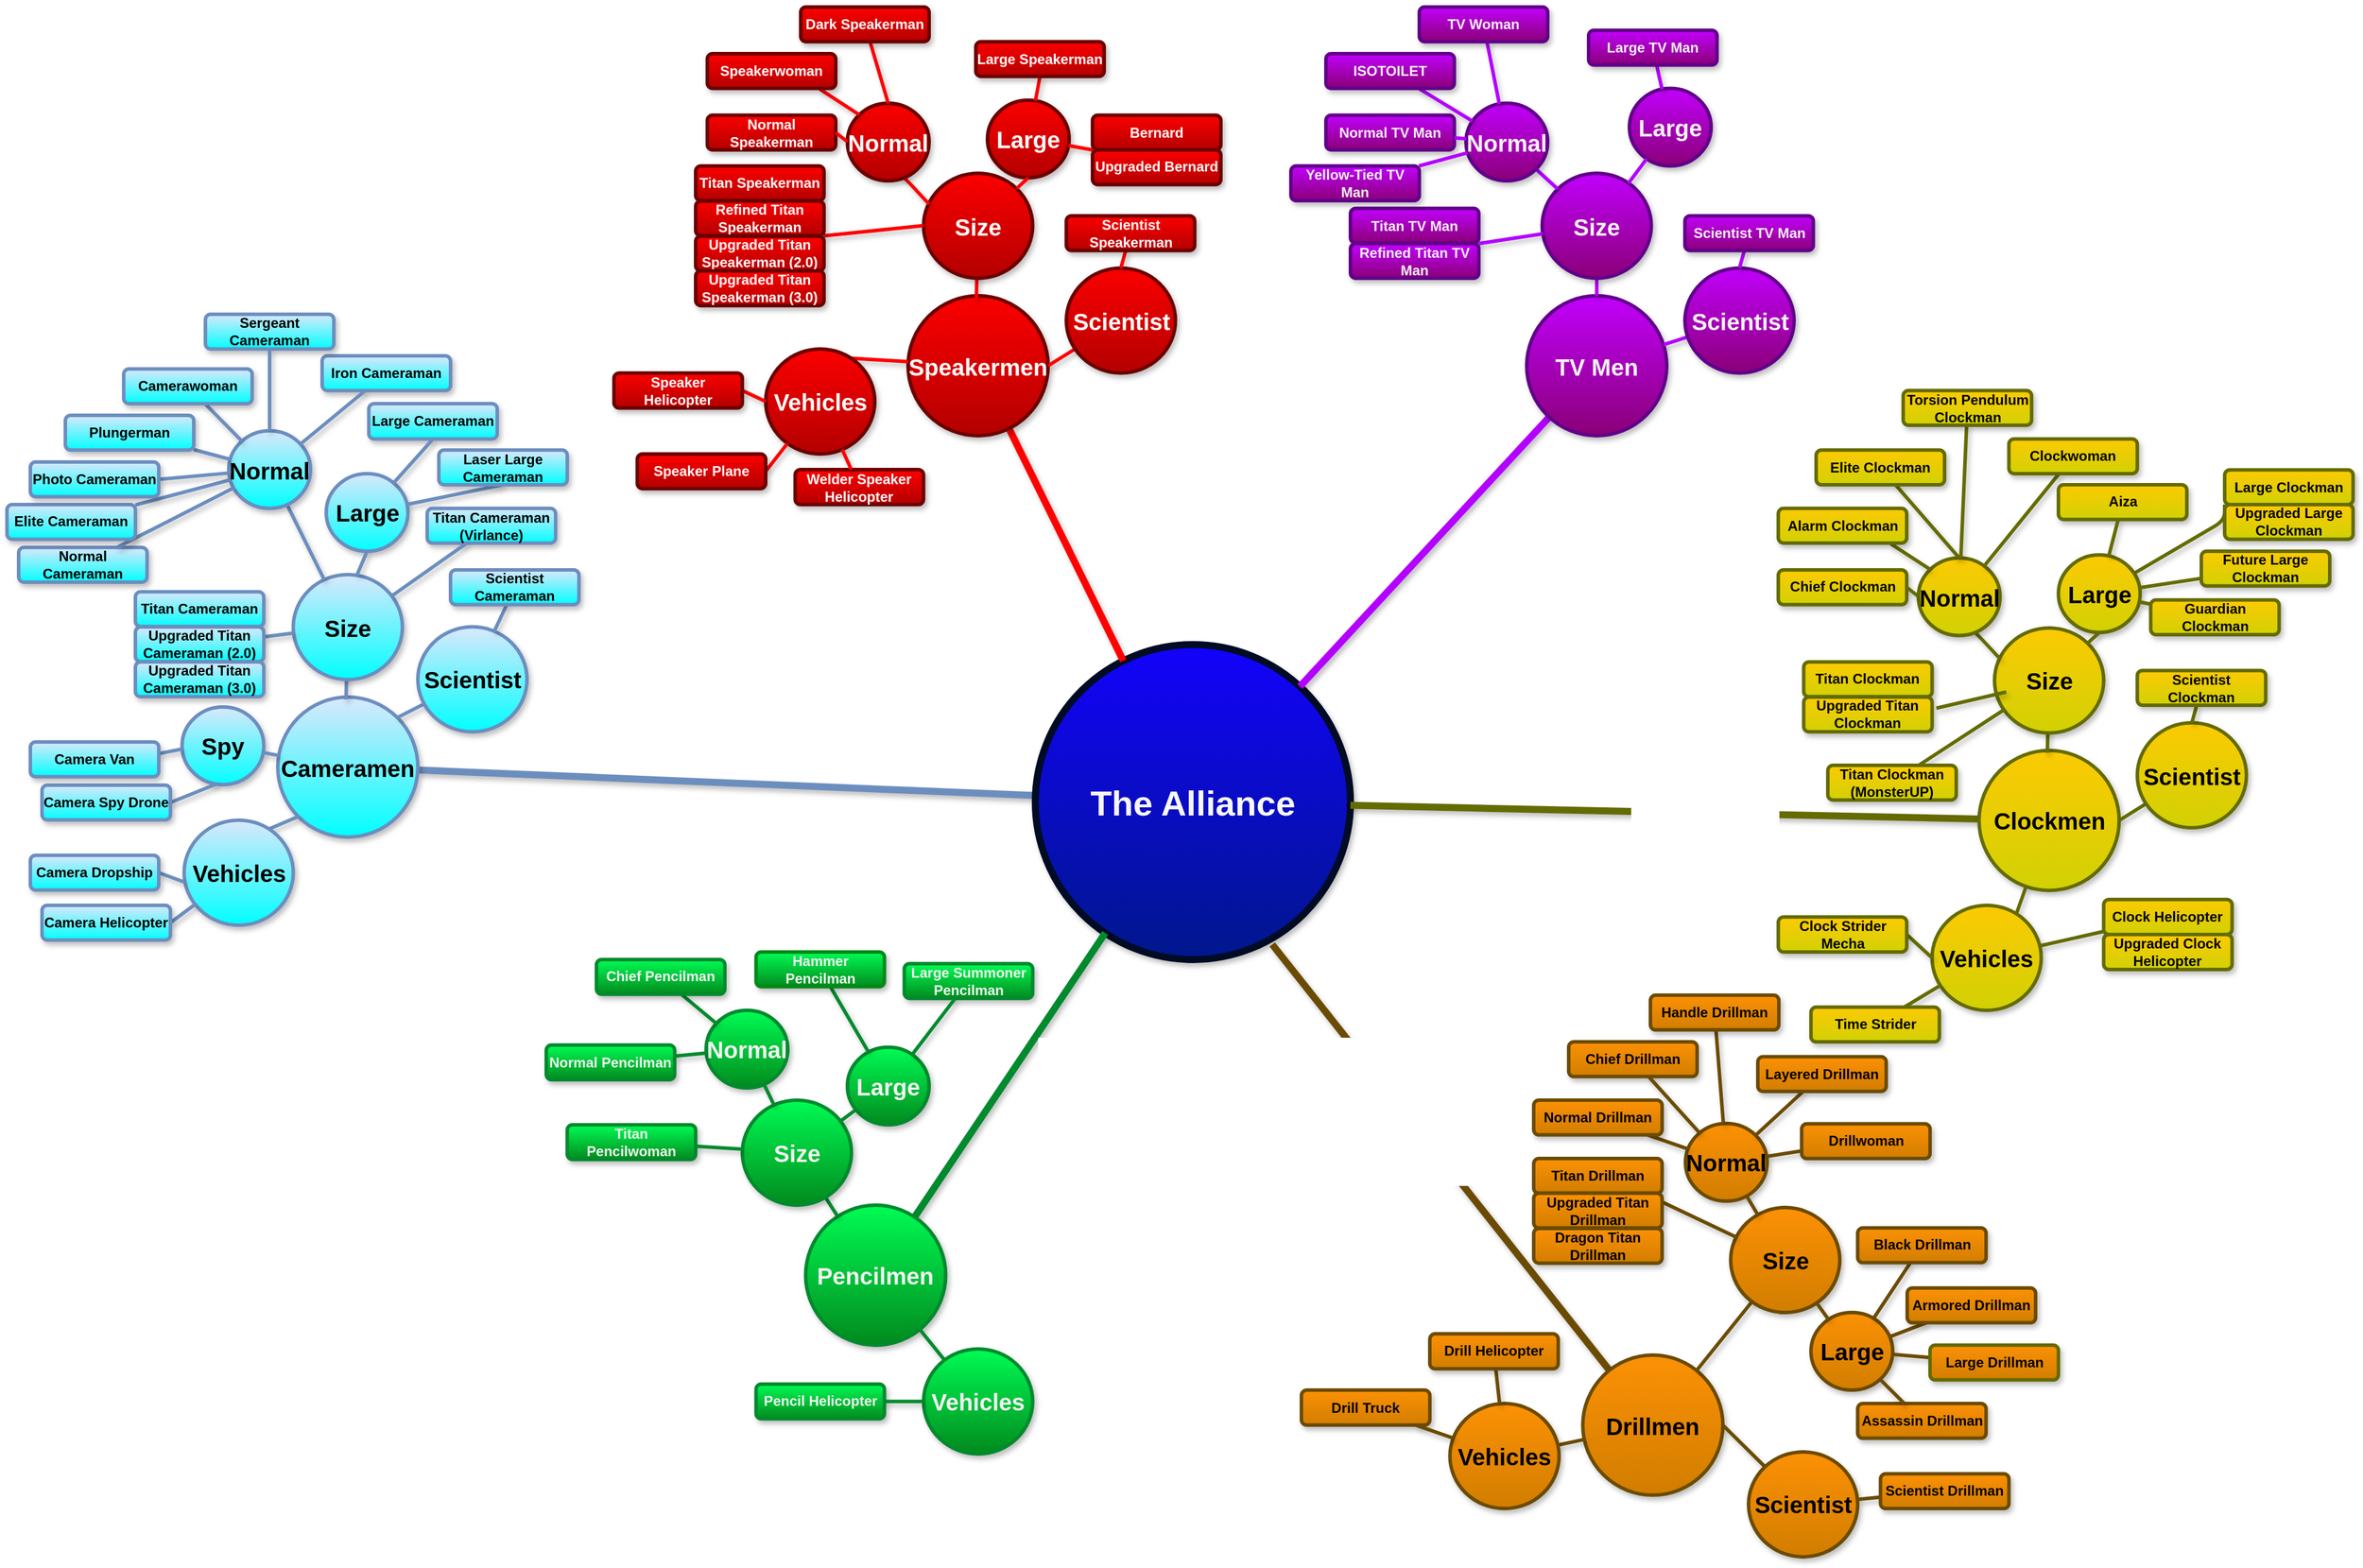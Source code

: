 <mxfile version="24.7.7">
  <diagram id="6a731a19-8d31-9384-78a2-239565b7b9f0" name="Page-1">
    <mxGraphModel dx="3500" dy="2057" grid="1" gridSize="10" guides="1" tooltips="1" connect="1" arrows="1" fold="1" page="1" pageScale="1" pageWidth="1169" pageHeight="827" background="none" math="0" shadow="0">
      <root>
        <mxCell id="0" />
        <mxCell id="1" parent="0" />
        <mxCell id="1363" value="" style="endArrow=none;strokeWidth=6;strokeColor=#6c8ebf;fillColor=#dae8fc;shadow=1;fontStyle=1;labelBorderColor=none;textShadow=0;html=1;verticalAlign=middle;" parent="1" source="1515" target="1516" edge="1">
          <mxGeometry relative="1" as="geometry" />
        </mxCell>
        <mxCell id="1515" value="The Alliance" style="ellipse;shadow=1;fontFamily=Helvetica;fontSize=30;align=center;strokeColor=#000B24;strokeWidth=6;fillColor=#1302FC;fontStyle=1;gradientColor=#00178C;fontColor=#F7F7F7;labelBorderColor=none;textShadow=0;whiteSpace=wrap;html=1;verticalAlign=middle;" parent="1" vertex="1">
          <mxGeometry x="961" y="676.5" width="270" height="270" as="geometry" />
        </mxCell>
        <mxCell id="1516" value="Cameramen" style="ellipse;shadow=1;fontFamily=Helvetica;fontSize=20;align=center;strokeWidth=3;fillColor=#dae8fc;strokeColor=#6c8ebf;gradientColor=#00FFFF;fontStyle=1;labelBorderColor=none;textShadow=0;whiteSpace=wrap;html=1;verticalAlign=middle;" parent="1" vertex="1">
          <mxGeometry x="312" y="721.5" width="120" height="120" as="geometry" />
        </mxCell>
        <mxCell id="rcJq9EcaqIxGS28sy-gM-1543" value="" style="edgeStyle=none;endArrow=none;strokeWidth=3;strokeColor=#6c8ebf;fillColor=#dae8fc;shadow=1;fontStyle=1;labelBorderColor=none;textShadow=0;html=1;verticalAlign=middle;" parent="1" edge="1">
          <mxGeometry x="188.5" y="51.5" width="100" height="100" as="geometry">
            <mxPoint x="370.5" y="723.5" as="sourcePoint" />
            <mxPoint x="371" y="700" as="targetPoint" />
          </mxGeometry>
        </mxCell>
        <mxCell id="rcJq9EcaqIxGS28sy-gM-1544" value="Size" style="ellipse;shadow=1;fontFamily=Helvetica;fontSize=20;align=center;strokeWidth=3;fillColor=#dae8fc;strokeColor=#6c8ebf;gradientColor=#00FFFF;fontStyle=1;labelBorderColor=none;textShadow=0;whiteSpace=wrap;html=1;verticalAlign=middle;" parent="1" vertex="1">
          <mxGeometry x="325.25" y="616.5" width="93.5" height="90" as="geometry" />
        </mxCell>
        <mxCell id="rcJq9EcaqIxGS28sy-gM-1548" value="" style="edgeStyle=none;endArrow=none;strokeWidth=3;strokeColor=#6c8ebf;fillColor=#dae8fc;shadow=1;fontStyle=1;labelBorderColor=none;textShadow=0;html=1;verticalAlign=middle;" parent="1" edge="1" target="rcJq9EcaqIxGS28sy-gM-1549" source="rcJq9EcaqIxGS28sy-gM-1544">
          <mxGeometry x="188.5" y="51.5" width="100" height="100" as="geometry">
            <mxPoint x="330" y="643" as="sourcePoint" />
            <mxPoint x="304.75" y="616.5" as="targetPoint" />
            <Array as="points" />
          </mxGeometry>
        </mxCell>
        <mxCell id="rcJq9EcaqIxGS28sy-gM-1549" value="Normal" style="ellipse;shadow=1;fontFamily=Helvetica;fontSize=20;align=center;strokeWidth=3;fillColor=#dae8fc;strokeColor=#6c8ebf;gradientColor=#00FFFF;fontStyle=1;labelBorderColor=none;textShadow=0;whiteSpace=wrap;html=1;verticalAlign=middle;" parent="1" vertex="1">
          <mxGeometry x="270" y="493.25" width="70" height="66.5" as="geometry" />
        </mxCell>
        <mxCell id="rcJq9EcaqIxGS28sy-gM-1551" value="Large" style="ellipse;shadow=1;fontFamily=Helvetica;fontSize=20;align=center;strokeWidth=3;fillColor=#dae8fc;strokeColor=#6c8ebf;gradientColor=#00FFFF;fontStyle=1;labelBorderColor=none;textShadow=0;whiteSpace=wrap;html=1;verticalAlign=middle;" parent="1" vertex="1">
          <mxGeometry x="353.5" y="530" width="70" height="66.5" as="geometry" />
        </mxCell>
        <mxCell id="rcJq9EcaqIxGS28sy-gM-1555" value="" style="edgeStyle=none;endArrow=none;strokeWidth=3;strokeColor=#6c8ebf;fillColor=#dae8fc;entryX=0.5;entryY=1;entryDx=0;entryDy=0;shadow=1;fontStyle=1;labelBorderColor=none;textShadow=0;html=1;verticalAlign=middle;" parent="1" target="rcJq9EcaqIxGS28sy-gM-1551" edge="1">
          <mxGeometry x="188.5" y="51.5" width="100" height="100" as="geometry">
            <mxPoint x="380" y="616.5" as="sourcePoint" />
            <mxPoint x="380.5" y="593" as="targetPoint" />
          </mxGeometry>
        </mxCell>
        <mxCell id="rcJq9EcaqIxGS28sy-gM-1556" value="Normal Cameraman" style="rounded=1;fillColor=#dae8fc;strokeColor=#6c8ebf;gradientColor=#00FFFF;strokeWidth=3;shadow=1;glass=0;fontStyle=1;labelBorderColor=none;textShadow=0;whiteSpace=wrap;html=1;verticalAlign=middle;" parent="1" vertex="1">
          <mxGeometry x="90" y="593.25" width="110" height="29.75" as="geometry" />
        </mxCell>
        <mxCell id="rcJq9EcaqIxGS28sy-gM-1558" value="" style="edgeStyle=none;endArrow=none;strokeWidth=3;strokeColor=#6c8ebf;fillColor=#dae8fc;shadow=1;fontStyle=1;labelBorderColor=none;textShadow=0;html=1;verticalAlign=middle;" parent="1" source="rcJq9EcaqIxGS28sy-gM-1549" target="rcJq9EcaqIxGS28sy-gM-1556" edge="1">
          <mxGeometry x="188.5" y="51.5" width="100" height="100" as="geometry">
            <mxPoint x="260" y="589.5" as="sourcePoint" />
            <mxPoint x="240" y="590" as="targetPoint" />
          </mxGeometry>
        </mxCell>
        <mxCell id="rcJq9EcaqIxGS28sy-gM-1559" value="" style="edgeStyle=none;endArrow=none;strokeWidth=3;strokeColor=#6c8ebf;fillColor=#dae8fc;shadow=1;entryX=0.5;entryY=1;entryDx=0;entryDy=0;fontStyle=1;labelBorderColor=none;textShadow=0;html=1;verticalAlign=middle;" parent="1" source="rcJq9EcaqIxGS28sy-gM-1551" target="rcJq9EcaqIxGS28sy-gM-1560" edge="1">
          <mxGeometry x="188.5" y="51.5" width="100" height="100" as="geometry">
            <mxPoint x="382" y="530" as="sourcePoint" />
            <mxPoint x="370" y="510" as="targetPoint" />
          </mxGeometry>
        </mxCell>
        <mxCell id="rcJq9EcaqIxGS28sy-gM-1560" value="Laser Large Cameraman" style="rounded=1;fillColor=#dae8fc;strokeColor=#6c8ebf;gradientColor=#00FFFF;strokeWidth=3;shadow=1;glass=0;fontStyle=1;labelBorderColor=none;textShadow=0;whiteSpace=wrap;html=1;verticalAlign=middle;" parent="1" vertex="1">
          <mxGeometry x="450" y="509.75" width="110" height="29.75" as="geometry" />
        </mxCell>
        <mxCell id="rcJq9EcaqIxGS28sy-gM-1561" value="Titan Cameraman" style="rounded=1;fillColor=#dae8fc;strokeColor=#6c8ebf;gradientColor=#00FFFF;strokeWidth=3;shadow=1;glass=0;fontStyle=1;labelBorderColor=none;textShadow=0;whiteSpace=wrap;html=1;verticalAlign=middle;" parent="1" vertex="1">
          <mxGeometry x="190" y="631.24" width="110" height="29.75" as="geometry" />
        </mxCell>
        <mxCell id="rcJq9EcaqIxGS28sy-gM-1562" value="" style="edgeStyle=none;endArrow=none;strokeWidth=3;strokeColor=#6c8ebf;fillColor=#dae8fc;shadow=1;fontStyle=1;labelBorderColor=none;textShadow=0;html=1;verticalAlign=middle;" parent="1" target="rcJq9EcaqIxGS28sy-gM-1563" edge="1" source="rcJq9EcaqIxGS28sy-gM-1544">
          <mxGeometry x="188.5" y="51.5" width="100" height="100" as="geometry">
            <mxPoint x="365.25" y="612.22" as="sourcePoint" />
            <mxPoint x="345.25" y="612.72" as="targetPoint" />
          </mxGeometry>
        </mxCell>
        <mxCell id="rcJq9EcaqIxGS28sy-gM-1563" value="Upgraded Titan Cameraman (2.0)" style="rounded=1;fillColor=#dae8fc;strokeColor=#6c8ebf;gradientColor=#00FFFF;strokeWidth=3;shadow=1;glass=0;fontStyle=1;labelBorderColor=none;textShadow=0;whiteSpace=wrap;html=1;verticalAlign=middle;" parent="1" vertex="1">
          <mxGeometry x="190" y="661.36" width="110" height="29.75" as="geometry" />
        </mxCell>
        <mxCell id="rcJq9EcaqIxGS28sy-gM-1564" value="Upgraded Titan Cameraman (3.0)" style="rounded=1;fillColor=#dae8fc;strokeColor=#6c8ebf;gradientColor=#00FFFF;strokeWidth=3;shadow=1;glass=0;fontStyle=1;labelBorderColor=none;textShadow=0;whiteSpace=wrap;html=1;verticalAlign=middle;" parent="1" vertex="1">
          <mxGeometry x="190" y="691.43" width="110" height="29.75" as="geometry" />
        </mxCell>
        <mxCell id="rcJq9EcaqIxGS28sy-gM-1565" value="" style="edgeStyle=none;endArrow=none;strokeWidth=3;strokeColor=#6c8ebf;fillColor=#dae8fc;shadow=1;fontStyle=1;labelBorderColor=none;textShadow=0;html=1;verticalAlign=middle;" parent="1" source="rcJq9EcaqIxGS28sy-gM-1549" target="rcJq9EcaqIxGS28sy-gM-1566" edge="1">
          <mxGeometry x="188.5" y="51.5" width="100" height="100" as="geometry">
            <mxPoint x="270" y="544.62" as="sourcePoint" />
            <mxPoint x="250" y="545.12" as="targetPoint" />
          </mxGeometry>
        </mxCell>
        <mxCell id="rcJq9EcaqIxGS28sy-gM-1566" value="Elite Cameraman" style="rounded=1;fillColor=#dae8fc;strokeColor=#6c8ebf;gradientColor=#00FFFF;strokeWidth=3;shadow=1;glass=0;fontStyle=1;labelBorderColor=none;textShadow=0;whiteSpace=wrap;html=1;verticalAlign=middle;" parent="1" vertex="1">
          <mxGeometry x="80" y="556.5" width="110" height="29.75" as="geometry" />
        </mxCell>
        <mxCell id="rcJq9EcaqIxGS28sy-gM-1567" value="Spy" style="ellipse;shadow=1;fontFamily=Helvetica;fontSize=20;align=center;strokeWidth=3;fillColor=#dae8fc;strokeColor=#6c8ebf;gradientColor=#00FFFF;fontStyle=1;labelBorderColor=none;textShadow=0;whiteSpace=wrap;html=1;verticalAlign=middle;" parent="1" vertex="1">
          <mxGeometry x="230" y="730" width="70" height="66.5" as="geometry" />
        </mxCell>
        <mxCell id="rcJq9EcaqIxGS28sy-gM-1569" value="" style="edgeStyle=none;endArrow=none;strokeWidth=3;strokeColor=#6c8ebf;fillColor=#dae8fc;shadow=1;fontStyle=1;labelBorderColor=none;textShadow=0;html=1;verticalAlign=middle;" parent="1" source="rcJq9EcaqIxGS28sy-gM-1567" target="1516" edge="1">
          <mxGeometry x="188.5" y="51.5" width="100" height="100" as="geometry">
            <mxPoint x="294.5" y="745" as="sourcePoint" />
            <mxPoint x="295" y="721.5" as="targetPoint" />
          </mxGeometry>
        </mxCell>
        <mxCell id="rcJq9EcaqIxGS28sy-gM-1570" value="" style="edgeStyle=none;endArrow=none;strokeWidth=3;strokeColor=#6c8ebf;fillColor=#dae8fc;shadow=1;exitX=0;exitY=0;exitDx=0;exitDy=0;fontStyle=1;labelBorderColor=none;textShadow=0;html=1;verticalAlign=middle;" parent="1" edge="1">
          <mxGeometry x="188.5" y="51.5" width="100" height="100" as="geometry">
            <mxPoint x="230" y="766" as="sourcePoint" />
            <mxPoint x="210" y="770" as="targetPoint" />
          </mxGeometry>
        </mxCell>
        <mxCell id="rcJq9EcaqIxGS28sy-gM-1571" value="Camera Van" style="rounded=1;fillColor=#dae8fc;strokeColor=#6c8ebf;gradientColor=#00FFFF;strokeWidth=3;shadow=1;glass=0;fontStyle=1;labelBorderColor=none;textShadow=0;whiteSpace=wrap;html=1;verticalAlign=middle;" parent="1" vertex="1">
          <mxGeometry x="100" y="760" width="110" height="29.75" as="geometry" />
        </mxCell>
        <mxCell id="rcJq9EcaqIxGS28sy-gM-1572" value="" style="edgeStyle=none;endArrow=none;strokeWidth=3;strokeColor=#6c8ebf;fillColor=#dae8fc;shadow=1;exitX=0;exitY=0;exitDx=0;exitDy=0;entryX=1;entryY=0.5;entryDx=0;entryDy=0;fontStyle=1;labelBorderColor=none;textShadow=0;html=1;verticalAlign=middle;" parent="1" target="rcJq9EcaqIxGS28sy-gM-1573" edge="1">
          <mxGeometry x="188.5" y="51.5" width="100" height="100" as="geometry">
            <mxPoint x="260" y="795.75" as="sourcePoint" />
            <mxPoint x="240" y="799.75" as="targetPoint" />
          </mxGeometry>
        </mxCell>
        <mxCell id="rcJq9EcaqIxGS28sy-gM-1573" value="Camera Spy Drone" style="rounded=1;fillColor=#dae8fc;strokeColor=#6c8ebf;gradientColor=#00FFFF;strokeWidth=3;shadow=1;glass=0;fontStyle=1;labelBorderColor=none;textShadow=0;whiteSpace=wrap;html=1;verticalAlign=middle;" parent="1" vertex="1">
          <mxGeometry x="110" y="797" width="110" height="29.75" as="geometry" />
        </mxCell>
        <mxCell id="rcJq9EcaqIxGS28sy-gM-1574" value="" style="edgeStyle=none;endArrow=none;strokeWidth=3;strokeColor=#6c8ebf;fillColor=#dae8fc;shadow=1;entryX=0;entryY=1;entryDx=0;entryDy=0;exitX=0.77;exitY=0.087;exitDx=0;exitDy=0;exitPerimeter=0;fontStyle=1;labelBorderColor=none;textShadow=0;html=1;verticalAlign=middle;" parent="1" source="rcJq9EcaqIxGS28sy-gM-1575" target="1516" edge="1">
          <mxGeometry x="188.5" y="51.5" width="100" height="100" as="geometry">
            <mxPoint x="295.25" y="934" as="sourcePoint" />
            <mxPoint x="295.75" y="910.5" as="targetPoint" />
          </mxGeometry>
        </mxCell>
        <mxCell id="rcJq9EcaqIxGS28sy-gM-1575" value="Vehicles" style="ellipse;shadow=1;fontFamily=Helvetica;fontSize=20;align=center;strokeWidth=3;fillColor=#dae8fc;strokeColor=#6c8ebf;gradientColor=#00FFFF;fontStyle=1;labelBorderColor=none;textShadow=0;whiteSpace=wrap;html=1;verticalAlign=middle;" parent="1" vertex="1">
          <mxGeometry x="231.75" y="827" width="93.5" height="90" as="geometry" />
        </mxCell>
        <mxCell id="rcJq9EcaqIxGS28sy-gM-1576" value="" style="edgeStyle=none;endArrow=none;strokeWidth=3;strokeColor=#6c8ebf;fillColor=#dae8fc;shadow=1;exitX=0;exitY=0;exitDx=0;exitDy=0;entryX=1;entryY=0.5;entryDx=0;entryDy=0;fontStyle=1;labelBorderColor=none;textShadow=0;html=1;verticalAlign=middle;" parent="1" target="rcJq9EcaqIxGS28sy-gM-1577" edge="1">
          <mxGeometry x="188.5" y="51.5" width="100" height="100" as="geometry">
            <mxPoint x="231.75" y="880" as="sourcePoint" />
            <mxPoint x="211.75" y="884" as="targetPoint" />
          </mxGeometry>
        </mxCell>
        <mxCell id="rcJq9EcaqIxGS28sy-gM-1577" value="Camera Dropship" style="rounded=1;fillColor=#dae8fc;strokeColor=#6c8ebf;gradientColor=#00FFFF;strokeWidth=3;shadow=1;glass=0;fontStyle=1;labelBorderColor=none;textShadow=0;whiteSpace=wrap;html=1;verticalAlign=middle;" parent="1" vertex="1">
          <mxGeometry x="100" y="857.13" width="110" height="29.75" as="geometry" />
        </mxCell>
        <mxCell id="rcJq9EcaqIxGS28sy-gM-1578" value="" style="edgeStyle=none;endArrow=none;strokeWidth=3;strokeColor=#6c8ebf;fillColor=#dae8fc;shadow=1;entryX=1;entryY=0.5;entryDx=0;entryDy=0;fontStyle=1;labelBorderColor=none;textShadow=0;html=1;verticalAlign=middle;" parent="1" source="rcJq9EcaqIxGS28sy-gM-1575" target="rcJq9EcaqIxGS28sy-gM-1579" edge="1">
          <mxGeometry x="188.5" y="51.5" width="100" height="100" as="geometry">
            <mxPoint x="241.75" y="922.87" as="sourcePoint" />
            <mxPoint x="221.75" y="926.87" as="targetPoint" />
          </mxGeometry>
        </mxCell>
        <mxCell id="rcJq9EcaqIxGS28sy-gM-1579" value="Camera Helicopter" style="rounded=1;fillColor=#dae8fc;strokeColor=#6c8ebf;gradientColor=#00FFFF;strokeWidth=3;shadow=1;glass=0;fontStyle=1;labelBorderColor=none;textShadow=0;whiteSpace=wrap;html=1;verticalAlign=middle;" parent="1" vertex="1">
          <mxGeometry x="110" y="900" width="110" height="29.75" as="geometry" />
        </mxCell>
        <mxCell id="rcJq9EcaqIxGS28sy-gM-1580" value="" style="edgeStyle=none;endArrow=none;strokeWidth=3;strokeColor=#6c8ebf;fillColor=#dae8fc;shadow=1;exitX=1;exitY=0;exitDx=0;exitDy=0;fontStyle=1;labelBorderColor=none;textShadow=0;html=1;verticalAlign=middle;" parent="1" source="1516" target="rcJq9EcaqIxGS28sy-gM-1581" edge="1">
          <mxGeometry x="188.5" y="51.5" width="100" height="100" as="geometry">
            <mxPoint x="477.25" y="747" as="sourcePoint" />
            <mxPoint x="477.75" y="723.5" as="targetPoint" />
          </mxGeometry>
        </mxCell>
        <mxCell id="rcJq9EcaqIxGS28sy-gM-1581" value="Scientist" style="ellipse;shadow=1;fontFamily=Helvetica;fontSize=20;align=center;strokeWidth=3;fillColor=#dae8fc;strokeColor=#6c8ebf;gradientColor=#00FFFF;fontStyle=1;labelBorderColor=none;textShadow=0;whiteSpace=wrap;html=1;verticalAlign=middle;" parent="1" vertex="1">
          <mxGeometry x="432" y="661.31" width="93.5" height="90" as="geometry" />
        </mxCell>
        <mxCell id="rcJq9EcaqIxGS28sy-gM-1582" value="" style="edgeStyle=none;endArrow=none;strokeWidth=3;strokeColor=#6c8ebf;fillColor=#dae8fc;shadow=1;fontStyle=1;labelBorderColor=none;textShadow=0;html=1;verticalAlign=middle;" parent="1" source="rcJq9EcaqIxGS28sy-gM-1581" target="rcJq9EcaqIxGS28sy-gM-1583" edge="1">
          <mxGeometry x="188.5" y="51.5" width="100" height="100" as="geometry">
            <mxPoint x="479" y="670" as="sourcePoint" />
            <mxPoint x="473.5" y="641.68" as="targetPoint" />
          </mxGeometry>
        </mxCell>
        <mxCell id="rcJq9EcaqIxGS28sy-gM-1583" value="Scientist Cameraman" style="rounded=1;fillColor=#dae8fc;strokeColor=#6c8ebf;gradientColor=#00FFFF;strokeWidth=3;shadow=1;glass=0;fontStyle=1;labelBorderColor=none;textShadow=0;whiteSpace=wrap;html=1;verticalAlign=middle;" parent="1" vertex="1">
          <mxGeometry x="460" y="612.5" width="110" height="29.75" as="geometry" />
        </mxCell>
        <mxCell id="rcJq9EcaqIxGS28sy-gM-1584" value="" style="edgeStyle=none;endArrow=none;strokeWidth=3;strokeColor=#6c8ebf;fillColor=#dae8fc;shadow=1;entryX=1;entryY=0.5;entryDx=0;entryDy=0;fontStyle=1;labelBorderColor=none;textShadow=0;html=1;verticalAlign=middle;" parent="1" source="rcJq9EcaqIxGS28sy-gM-1549" target="rcJq9EcaqIxGS28sy-gM-1585" edge="1">
          <mxGeometry x="188.5" y="51.5" width="100" height="100" as="geometry">
            <mxPoint x="290" y="526" as="sourcePoint" />
            <mxPoint x="270" y="505.12" as="targetPoint" />
          </mxGeometry>
        </mxCell>
        <mxCell id="rcJq9EcaqIxGS28sy-gM-1585" value="Photo Cameraman" style="rounded=1;fillColor=#dae8fc;strokeColor=#6c8ebf;gradientColor=#00FFFF;strokeWidth=3;shadow=1;glass=0;fontStyle=1;labelBorderColor=none;textShadow=0;whiteSpace=wrap;html=1;verticalAlign=middle;" parent="1" vertex="1">
          <mxGeometry x="100" y="520" width="110" height="29.75" as="geometry" />
        </mxCell>
        <mxCell id="rcJq9EcaqIxGS28sy-gM-1586" value="" style="edgeStyle=none;endArrow=none;strokeWidth=3;strokeColor=#6c8ebf;fillColor=#dae8fc;shadow=1;fontStyle=1;labelBorderColor=none;textShadow=0;html=1;verticalAlign=middle;" parent="1" source="rcJq9EcaqIxGS28sy-gM-1549" target="rcJq9EcaqIxGS28sy-gM-1587" edge="1">
          <mxGeometry x="188.5" y="51.5" width="100" height="100" as="geometry">
            <mxPoint x="345" y="519.75" as="sourcePoint" />
            <mxPoint x="320" y="467.87" as="targetPoint" />
          </mxGeometry>
        </mxCell>
        <mxCell id="rcJq9EcaqIxGS28sy-gM-1587" value="Plungerman" style="rounded=1;fillColor=#dae8fc;strokeColor=#6c8ebf;gradientColor=#00FFFF;strokeWidth=3;shadow=1;glass=0;fontStyle=1;labelBorderColor=none;textShadow=0;whiteSpace=wrap;html=1;verticalAlign=middle;" parent="1" vertex="1">
          <mxGeometry x="130" y="480" width="110" height="29.75" as="geometry" />
        </mxCell>
        <mxCell id="rcJq9EcaqIxGS28sy-gM-1588" value="" style="edgeStyle=none;endArrow=none;strokeWidth=3;strokeColor=#6c8ebf;fillColor=#dae8fc;shadow=1;fontStyle=1;labelBorderColor=none;textShadow=0;html=1;verticalAlign=middle;" parent="1" source="rcJq9EcaqIxGS28sy-gM-1549" target="rcJq9EcaqIxGS28sy-gM-1589" edge="1">
          <mxGeometry x="188.5" y="51.5" width="100" height="100" as="geometry">
            <mxPoint x="440" y="545.75" as="sourcePoint" />
            <mxPoint x="440" y="447.62" as="targetPoint" />
          </mxGeometry>
        </mxCell>
        <mxCell id="rcJq9EcaqIxGS28sy-gM-1589" value="Camerawoman" style="rounded=1;fillColor=#dae8fc;strokeColor=#6c8ebf;gradientColor=#00FFFF;strokeWidth=3;shadow=1;glass=0;fontStyle=1;labelBorderColor=none;textShadow=0;whiteSpace=wrap;html=1;verticalAlign=middle;" parent="1" vertex="1">
          <mxGeometry x="180" y="440.25" width="110" height="29.75" as="geometry" />
        </mxCell>
        <mxCell id="rcJq9EcaqIxGS28sy-gM-1590" value="" style="endArrow=none;strokeWidth=6;strokeColor=#FF0000;fillColor=#dae8fc;shadow=1;fontStyle=1;labelBorderColor=none;textShadow=0;html=1;verticalAlign=middle;" parent="1" source="1515" target="rcJq9EcaqIxGS28sy-gM-1591" edge="1">
          <mxGeometry relative="1" as="geometry">
            <mxPoint x="1501" y="462.0" as="sourcePoint" />
          </mxGeometry>
        </mxCell>
        <mxCell id="rcJq9EcaqIxGS28sy-gM-1591" value="Speakermen" style="ellipse;shadow=1;fontFamily=Helvetica;fontSize=20;align=center;strokeWidth=3;fillColor=#FC0000;strokeColor=#6B0000;gradientColor=#B30000;fontColor=#FFFFFF;fontStyle=1;labelBorderColor=none;textShadow=0;whiteSpace=wrap;html=1;verticalAlign=middle;" parent="1" vertex="1">
          <mxGeometry x="852" y="377.5" width="120" height="120" as="geometry" />
        </mxCell>
        <mxCell id="rcJq9EcaqIxGS28sy-gM-1592" value="" style="edgeStyle=none;endArrow=none;strokeWidth=3;strokeColor=#FF0000;fillColor=#dae8fc;shadow=1;fontStyle=1;labelBorderColor=none;textShadow=0;html=1;verticalAlign=middle;" parent="1" edge="1">
          <mxGeometry x="188.5" y="51.5" width="100" height="100" as="geometry">
            <mxPoint x="910.5" y="379.5" as="sourcePoint" />
            <mxPoint x="911" y="356.0" as="targetPoint" />
          </mxGeometry>
        </mxCell>
        <mxCell id="rcJq9EcaqIxGS28sy-gM-1593" value="Size" style="ellipse;shadow=1;fontFamily=Helvetica;fontSize=20;align=center;strokeWidth=3;fillColor=#FC0000;strokeColor=#6B0000;gradientColor=#B30000;fontColor=#FFFFFF;fontStyle=1;labelBorderColor=none;textShadow=0;whiteSpace=wrap;html=1;verticalAlign=middle;" parent="1" vertex="1">
          <mxGeometry x="865.25" y="272.5" width="93.5" height="90" as="geometry" />
        </mxCell>
        <mxCell id="rcJq9EcaqIxGS28sy-gM-1594" value="" style="edgeStyle=none;endArrow=none;strokeWidth=3;strokeColor=#FF0000;fillColor=#dae8fc;shadow=1;fontStyle=1;labelBorderColor=none;textShadow=0;html=1;verticalAlign=middle;" parent="1" edge="1">
          <mxGeometry x="188.5" y="51.5" width="100" height="100" as="geometry">
            <mxPoint x="870" y="299" as="sourcePoint" />
            <mxPoint x="844.75" y="272.5" as="targetPoint" />
            <Array as="points">
              <mxPoint x="854.75" y="282.5" />
            </Array>
          </mxGeometry>
        </mxCell>
        <mxCell id="rcJq9EcaqIxGS28sy-gM-1595" value="Normal" style="ellipse;shadow=1;fontFamily=Helvetica;fontSize=20;align=center;strokeWidth=3;fillColor=#FC0000;strokeColor=#6B0000;gradientColor=#B30000;fontColor=#FFFFFF;fontStyle=1;labelBorderColor=none;textShadow=0;whiteSpace=wrap;html=1;verticalAlign=middle;" parent="1" vertex="1">
          <mxGeometry x="800" y="212.5" width="70" height="66.5" as="geometry" />
        </mxCell>
        <mxCell id="rcJq9EcaqIxGS28sy-gM-1596" value="Large" style="ellipse;shadow=1;fontFamily=Helvetica;fontSize=20;align=center;strokeWidth=3;fillColor=#FC0000;strokeColor=#6B0000;gradientColor=#B30000;fontColor=#FFFFFF;fontStyle=1;labelBorderColor=none;textShadow=0;whiteSpace=wrap;html=1;verticalAlign=middle;" parent="1" vertex="1">
          <mxGeometry x="920" y="209.87" width="70" height="66.5" as="geometry" />
        </mxCell>
        <mxCell id="rcJq9EcaqIxGS28sy-gM-1597" value="" style="edgeStyle=none;endArrow=none;strokeWidth=3;strokeColor=#FF0000;fillColor=#dae8fc;entryX=0.5;entryY=1;entryDx=0;entryDy=0;shadow=1;exitX=1;exitY=0;exitDx=0;exitDy=0;fontStyle=1;labelBorderColor=none;textShadow=0;html=1;verticalAlign=middle;" parent="1" source="rcJq9EcaqIxGS28sy-gM-1593" target="rcJq9EcaqIxGS28sy-gM-1596" edge="1">
          <mxGeometry x="188.5" y="51.5" width="100" height="100" as="geometry">
            <mxPoint x="946.5" y="296.37" as="sourcePoint" />
            <mxPoint x="947" y="272.87" as="targetPoint" />
          </mxGeometry>
        </mxCell>
        <mxCell id="rcJq9EcaqIxGS28sy-gM-1598" value="Normal Speakerman" style="rounded=1;fillColor=#FC0000;strokeColor=#6B0000;gradientColor=#B30000;strokeWidth=3;shadow=1;glass=0;fontColor=#FFFFFF;fontStyle=1;labelBorderColor=none;textShadow=0;whiteSpace=wrap;html=1;verticalAlign=middle;" parent="1" vertex="1">
          <mxGeometry x="680" y="222.75" width="110" height="29.75" as="geometry" />
        </mxCell>
        <mxCell id="rcJq9EcaqIxGS28sy-gM-1599" value="" style="edgeStyle=none;endArrow=none;strokeWidth=3;strokeColor=#FF0000;fillColor=#dae8fc;shadow=1;entryX=1;entryY=0.5;entryDx=0;entryDy=0;fontStyle=1;labelBorderColor=none;textShadow=0;html=1;verticalAlign=middle;" parent="1" target="rcJq9EcaqIxGS28sy-gM-1598" edge="1">
          <mxGeometry x="188.5" y="51.5" width="100" height="100" as="geometry">
            <mxPoint x="800" y="245.5" as="sourcePoint" />
            <mxPoint x="780" y="246" as="targetPoint" />
          </mxGeometry>
        </mxCell>
        <mxCell id="rcJq9EcaqIxGS28sy-gM-1600" value="" style="edgeStyle=none;endArrow=none;strokeWidth=3;strokeColor=#FF0000;fillColor=#dae8fc;shadow=1;entryX=0.5;entryY=1;entryDx=0;entryDy=0;fontStyle=1;labelBorderColor=none;textShadow=0;html=1;verticalAlign=middle;" parent="1" source="rcJq9EcaqIxGS28sy-gM-1596" target="rcJq9EcaqIxGS28sy-gM-1601" edge="1">
          <mxGeometry x="188.5" y="51.5" width="100" height="100" as="geometry">
            <mxPoint x="948.5" y="209.87" as="sourcePoint" />
            <mxPoint x="936.5" y="189.87" as="targetPoint" />
          </mxGeometry>
        </mxCell>
        <mxCell id="rcJq9EcaqIxGS28sy-gM-1601" value="Large Speakerman" style="rounded=1;fillColor=#FC0000;strokeColor=#6B0000;gradientColor=#B30000;strokeWidth=3;shadow=1;glass=0;fontColor=#FFFFFF;fontStyle=1;labelBorderColor=none;textShadow=0;whiteSpace=wrap;html=1;verticalAlign=middle;" parent="1" vertex="1">
          <mxGeometry x="910" y="159.75" width="110" height="29.75" as="geometry" />
        </mxCell>
        <mxCell id="rcJq9EcaqIxGS28sy-gM-1602" value="Titan Speakerman" style="rounded=1;fillColor=#FC0000;strokeColor=#6B0000;gradientColor=#B30000;strokeWidth=3;shadow=1;glass=0;fontColor=#FFFFFF;fontStyle=1;labelBorderColor=none;textShadow=0;whiteSpace=wrap;html=1;verticalAlign=middle;" parent="1" vertex="1">
          <mxGeometry x="670" y="266.25" width="110" height="29.75" as="geometry" />
        </mxCell>
        <mxCell id="rcJq9EcaqIxGS28sy-gM-1603" value="" style="edgeStyle=none;endArrow=none;strokeWidth=3;strokeColor=#FF0000;fillColor=#dae8fc;shadow=1;entryX=1;entryY=1;entryDx=0;entryDy=0;fontStyle=1;labelBorderColor=none;textShadow=0;html=1;verticalAlign=middle;" parent="1" target="rcJq9EcaqIxGS28sy-gM-1604" edge="1">
          <mxGeometry x="188.5" y="51.5" width="100" height="100" as="geometry">
            <mxPoint x="865.25" y="317.37" as="sourcePoint" />
            <mxPoint x="845.25" y="317.87" as="targetPoint" />
          </mxGeometry>
        </mxCell>
        <mxCell id="rcJq9EcaqIxGS28sy-gM-1604" value="Refined Titan Speakerman" style="rounded=1;fillColor=#FC0000;strokeColor=#6B0000;gradientColor=#B30000;strokeWidth=3;shadow=1;glass=0;fontColor=#FFFFFF;fontStyle=1;labelBorderColor=none;textShadow=0;whiteSpace=wrap;html=1;verticalAlign=middle;" parent="1" vertex="1">
          <mxGeometry x="670" y="296.37" width="110" height="29.75" as="geometry" />
        </mxCell>
        <mxCell id="rcJq9EcaqIxGS28sy-gM-1605" value="Upgraded Titan Speakerman (2.0)" style="rounded=1;fillColor=#FC0000;strokeColor=#6B0000;gradientColor=#B30000;strokeWidth=3;shadow=1;glass=0;fontColor=#FFFFFF;fontStyle=1;labelBorderColor=none;textShadow=0;whiteSpace=wrap;html=1;verticalAlign=middle;" parent="1" vertex="1">
          <mxGeometry x="670" y="326.44" width="110" height="29.75" as="geometry" />
        </mxCell>
        <mxCell id="rcJq9EcaqIxGS28sy-gM-1606" value="" style="edgeStyle=none;endArrow=none;strokeWidth=3;strokeColor=#FF0000;fillColor=#dae8fc;shadow=1;exitX=0;exitY=0;exitDx=0;exitDy=0;entryX=0.876;entryY=1.022;entryDx=0;entryDy=0;entryPerimeter=0;fontStyle=1;labelBorderColor=none;textShadow=0;html=1;verticalAlign=middle;" parent="1" source="rcJq9EcaqIxGS28sy-gM-1595" target="rcJq9EcaqIxGS28sy-gM-1607" edge="1">
          <mxGeometry x="188.5" y="51.5" width="100" height="100" as="geometry">
            <mxPoint x="810" y="200.62" as="sourcePoint" />
            <mxPoint x="790" y="201.12" as="targetPoint" />
          </mxGeometry>
        </mxCell>
        <mxCell id="rcJq9EcaqIxGS28sy-gM-1607" value="Speakerwoman" style="rounded=1;fillColor=#FC0000;strokeColor=#6B0000;gradientColor=#B30000;strokeWidth=3;shadow=1;glass=0;fontColor=#FFFFFF;fontStyle=1;labelBorderColor=none;textShadow=0;whiteSpace=wrap;html=1;verticalAlign=middle;" parent="1" vertex="1">
          <mxGeometry x="680" y="170" width="110" height="29.75" as="geometry" />
        </mxCell>
        <mxCell id="rcJq9EcaqIxGS28sy-gM-1614" value="" style="edgeStyle=none;endArrow=none;strokeWidth=3;strokeColor=#FF0000;fillColor=#dae8fc;shadow=1;exitX=0.77;exitY=0.087;exitDx=0;exitDy=0;exitPerimeter=0;fontStyle=1;labelBorderColor=none;textShadow=0;html=1;verticalAlign=middle;" parent="1" source="rcJq9EcaqIxGS28sy-gM-1615" target="rcJq9EcaqIxGS28sy-gM-1591" edge="1">
          <mxGeometry x="188.5" y="51.5" width="100" height="100" as="geometry">
            <mxPoint x="835.25" y="590" as="sourcePoint" />
            <mxPoint x="835.75" y="566.5" as="targetPoint" />
          </mxGeometry>
        </mxCell>
        <mxCell id="rcJq9EcaqIxGS28sy-gM-1615" value="Vehicles" style="ellipse;shadow=1;fontFamily=Helvetica;fontSize=20;align=center;strokeWidth=3;fillColor=#FC0000;strokeColor=#6B0000;gradientColor=#B30000;fontColor=#FFFFFF;fontStyle=1;labelBorderColor=none;textShadow=0;whiteSpace=wrap;html=1;verticalAlign=middle;" parent="1" vertex="1">
          <mxGeometry x="730" y="423.13" width="93.5" height="90" as="geometry" />
        </mxCell>
        <mxCell id="rcJq9EcaqIxGS28sy-gM-1618" value="" style="edgeStyle=none;endArrow=none;strokeWidth=3;strokeColor=#FF0000;fillColor=#dae8fc;shadow=1;entryX=1;entryY=0.5;entryDx=0;entryDy=0;fontStyle=1;labelBorderColor=none;textShadow=0;html=1;verticalAlign=middle;" parent="1" source="rcJq9EcaqIxGS28sy-gM-1615" target="rcJq9EcaqIxGS28sy-gM-1619" edge="1">
          <mxGeometry x="188.5" y="51.5" width="100" height="100" as="geometry">
            <mxPoint x="781.75" y="578.87" as="sourcePoint" />
            <mxPoint x="761.75" y="582.87" as="targetPoint" />
          </mxGeometry>
        </mxCell>
        <mxCell id="rcJq9EcaqIxGS28sy-gM-1619" value="Speaker Plane" style="rounded=1;fillColor=#FC0000;strokeColor=#6B0000;gradientColor=#B30000;strokeWidth=3;shadow=1;glass=0;fontColor=#FFFFFF;fontStyle=1;labelBorderColor=none;textShadow=0;whiteSpace=wrap;html=1;verticalAlign=middle;" parent="1" vertex="1">
          <mxGeometry x="620" y="513.13" width="110" height="29.75" as="geometry" />
        </mxCell>
        <mxCell id="rcJq9EcaqIxGS28sy-gM-1620" value="" style="edgeStyle=none;endArrow=none;strokeWidth=3;strokeColor=#FF0000;fillColor=#dae8fc;shadow=1;exitX=1;exitY=0.5;exitDx=0;exitDy=0;fontStyle=1;labelBorderColor=none;textShadow=0;html=1;verticalAlign=middle;" parent="1" source="rcJq9EcaqIxGS28sy-gM-1591" target="rcJq9EcaqIxGS28sy-gM-1621" edge="1">
          <mxGeometry x="188.5" y="51.5" width="100" height="100" as="geometry">
            <mxPoint x="969.996" y="431.514" as="sourcePoint" />
            <mxPoint x="1033.32" y="415.94" as="targetPoint" />
          </mxGeometry>
        </mxCell>
        <mxCell id="rcJq9EcaqIxGS28sy-gM-1621" value="Scientist" style="ellipse;shadow=1;fontFamily=Helvetica;fontSize=20;align=center;strokeWidth=3;fillColor=#FC0000;strokeColor=#6B0000;gradientColor=#B30000;fontColor=#FFFFFF;fontStyle=1;labelBorderColor=none;textShadow=0;whiteSpace=wrap;html=1;verticalAlign=middle;" parent="1" vertex="1">
          <mxGeometry x="987.57" y="353.75" width="93.5" height="90" as="geometry" />
        </mxCell>
        <mxCell id="rcJq9EcaqIxGS28sy-gM-1622" value="" style="edgeStyle=none;endArrow=none;strokeWidth=3;strokeColor=#FF0000;fillColor=#dae8fc;shadow=1;exitX=0.5;exitY=0;exitDx=0;exitDy=0;fontStyle=1;labelBorderColor=none;textShadow=0;html=1;verticalAlign=middle;" parent="1" source="rcJq9EcaqIxGS28sy-gM-1621" target="rcJq9EcaqIxGS28sy-gM-1623" edge="1">
          <mxGeometry x="188.5" y="51.5" width="100" height="100" as="geometry">
            <mxPoint x="1019" y="326" as="sourcePoint" />
            <mxPoint x="1013.5" y="297.68" as="targetPoint" />
          </mxGeometry>
        </mxCell>
        <mxCell id="rcJq9EcaqIxGS28sy-gM-1623" value="Scientist Speakerman" style="rounded=1;fillColor=#FC0000;strokeColor=#6B0000;gradientColor=#B30000;strokeWidth=3;shadow=1;glass=0;fontColor=#FFFFFF;fontStyle=1;labelBorderColor=none;textShadow=0;whiteSpace=wrap;html=1;verticalAlign=middle;" parent="1" vertex="1">
          <mxGeometry x="987.57" y="308.94" width="110" height="29.75" as="geometry" />
        </mxCell>
        <mxCell id="rcJq9EcaqIxGS28sy-gM-1624" value="" style="edgeStyle=none;endArrow=none;strokeWidth=3;strokeColor=#FF0000;fillColor=#dae8fc;shadow=1;exitX=0.5;exitY=0;exitDx=0;exitDy=0;fontStyle=1;labelBorderColor=none;textShadow=0;html=1;verticalAlign=middle;" parent="1" source="rcJq9EcaqIxGS28sy-gM-1595" target="rcJq9EcaqIxGS28sy-gM-1625" edge="1">
          <mxGeometry x="188.5" y="51.5" width="100" height="100" as="geometry">
            <mxPoint x="830" y="182" as="sourcePoint" />
            <mxPoint x="810" y="161.12" as="targetPoint" />
          </mxGeometry>
        </mxCell>
        <mxCell id="rcJq9EcaqIxGS28sy-gM-1625" value="Dark Speakerman" style="rounded=1;fillColor=#FC0000;strokeColor=#6B0000;gradientColor=#B30000;strokeWidth=3;shadow=1;glass=0;fontColor=#FFFFFF;fontStyle=1;labelBorderColor=none;textShadow=0;whiteSpace=wrap;html=1;verticalAlign=middle;" parent="1" vertex="1">
          <mxGeometry x="760" y="130" width="110" height="29.75" as="geometry" />
        </mxCell>
        <mxCell id="rcJq9EcaqIxGS28sy-gM-1630" value="Upgraded Titan Speakerman (3.0)" style="rounded=1;fillColor=#FC0000;strokeColor=#6B0000;gradientColor=#B30000;strokeWidth=3;shadow=1;glass=0;fontColor=#FFFFFF;fontStyle=1;labelBorderColor=none;textShadow=0;whiteSpace=wrap;html=1;verticalAlign=middle;" parent="1" vertex="1">
          <mxGeometry x="670" y="356.25" width="110" height="29.75" as="geometry" />
        </mxCell>
        <mxCell id="rcJq9EcaqIxGS28sy-gM-1632" value="" style="edgeStyle=none;endArrow=none;strokeWidth=3;strokeColor=#FF0000;fillColor=#dae8fc;shadow=1;entryX=1;entryY=0.5;entryDx=0;entryDy=0;exitX=0;exitY=0.5;exitDx=0;exitDy=0;fontStyle=1;labelBorderColor=none;textShadow=0;html=1;verticalAlign=middle;" parent="1" source="rcJq9EcaqIxGS28sy-gM-1615" target="rcJq9EcaqIxGS28sy-gM-1633" edge="1">
          <mxGeometry x="188.5" y="51.5" width="100" height="100" as="geometry">
            <mxPoint x="771.75" y="519.75" as="sourcePoint" />
            <mxPoint x="752.5" y="547.62" as="targetPoint" />
          </mxGeometry>
        </mxCell>
        <mxCell id="rcJq9EcaqIxGS28sy-gM-1633" value="Speaker Helicopter" style="rounded=1;fillColor=#FC0000;strokeColor=#6B0000;gradientColor=#B30000;strokeWidth=3;shadow=1;glass=0;fontColor=#FFFFFF;fontStyle=1;labelBorderColor=none;textShadow=0;whiteSpace=wrap;html=1;verticalAlign=middle;" parent="1" vertex="1">
          <mxGeometry x="600" y="443.75" width="110" height="30" as="geometry" />
        </mxCell>
        <mxCell id="rcJq9EcaqIxGS28sy-gM-1634" value="" style="endArrow=none;strokeWidth=6;strokeColor=#B300FF;fillColor=#dae8fc;shadow=1;fontStyle=1;labelBorderColor=none;textShadow=0;html=1;verticalAlign=middle;" parent="1" source="1515" target="rcJq9EcaqIxGS28sy-gM-1635" edge="1">
          <mxGeometry relative="1" as="geometry">
            <mxPoint x="1567" y="690" as="sourcePoint" />
          </mxGeometry>
        </mxCell>
        <mxCell id="rcJq9EcaqIxGS28sy-gM-1635" value="TV Men" style="ellipse;shadow=1;fontFamily=Helvetica;fontSize=20;align=center;strokeWidth=3;fillColor=#C100FC;strokeColor=#61008A;gradientColor=#8A0077;fontColor=#F2F2F2;fontStyle=1;labelBorderColor=none;textShadow=0;whiteSpace=wrap;html=1;verticalAlign=middle;" parent="1" vertex="1">
          <mxGeometry x="1382" y="377.5" width="120" height="120" as="geometry" />
        </mxCell>
        <mxCell id="rcJq9EcaqIxGS28sy-gM-1636" value="" style="edgeStyle=none;endArrow=none;strokeWidth=3;strokeColor=#B300FF;fillColor=#dae8fc;shadow=1;fontStyle=1;labelBorderColor=none;textShadow=0;html=1;verticalAlign=middle;" parent="1" source="rcJq9EcaqIxGS28sy-gM-1635" target="rcJq9EcaqIxGS28sy-gM-1637" edge="1">
          <mxGeometry x="188.5" y="51.5" width="100" height="100" as="geometry">
            <mxPoint x="1440.5" y="379.5" as="sourcePoint" />
            <mxPoint x="1441" y="356.0" as="targetPoint" />
          </mxGeometry>
        </mxCell>
        <mxCell id="rcJq9EcaqIxGS28sy-gM-1637" value="Size" style="ellipse;shadow=1;fontFamily=Helvetica;fontSize=20;align=center;strokeWidth=3;fillColor=#C100FC;strokeColor=#61008A;gradientColor=#8A0077;fontColor=#F2F2F2;fontStyle=1;labelBorderColor=none;textShadow=0;whiteSpace=wrap;html=1;verticalAlign=middle;" parent="1" vertex="1">
          <mxGeometry x="1395.25" y="272.5" width="93.5" height="90" as="geometry" />
        </mxCell>
        <mxCell id="rcJq9EcaqIxGS28sy-gM-1638" value="" style="edgeStyle=none;endArrow=none;strokeWidth=3;strokeColor=#B300FF;fillColor=#dae8fc;shadow=1;rounded=0;curved=0;fontStyle=1;labelBorderColor=none;textShadow=0;html=1;verticalAlign=middle;" parent="1" source="rcJq9EcaqIxGS28sy-gM-1637" target="rcJq9EcaqIxGS28sy-gM-1639" edge="1">
          <mxGeometry x="188.5" y="51.5" width="100" height="100" as="geometry">
            <mxPoint x="1400" y="299" as="sourcePoint" />
            <mxPoint x="1374.75" y="272.5" as="targetPoint" />
            <Array as="points" />
          </mxGeometry>
        </mxCell>
        <mxCell id="rcJq9EcaqIxGS28sy-gM-1639" value="Normal" style="ellipse;shadow=1;fontFamily=Helvetica;fontSize=20;align=center;strokeWidth=3;fillColor=#C100FC;strokeColor=#61008A;gradientColor=#8A0077;fontColor=#F2F2F2;fontStyle=1;labelBorderColor=none;textShadow=0;whiteSpace=wrap;html=1;verticalAlign=middle;" parent="1" vertex="1">
          <mxGeometry x="1330" y="212.5" width="70" height="66.5" as="geometry" />
        </mxCell>
        <mxCell id="rcJq9EcaqIxGS28sy-gM-1640" value="Large" style="ellipse;shadow=1;fontFamily=Helvetica;fontSize=20;align=center;strokeWidth=3;fillColor=#C100FC;strokeColor=#61008A;gradientColor=#8A0077;fontColor=#F2F2F2;fontStyle=1;labelBorderColor=none;textShadow=0;whiteSpace=wrap;html=1;verticalAlign=middle;" parent="1" vertex="1">
          <mxGeometry x="1470" y="199.75" width="70" height="66.5" as="geometry" />
        </mxCell>
        <mxCell id="rcJq9EcaqIxGS28sy-gM-1641" value="" style="edgeStyle=none;endArrow=none;strokeWidth=3;strokeColor=#B300FF;fillColor=#dae8fc;shadow=1;fontStyle=1;labelBorderColor=none;textShadow=0;html=1;verticalAlign=middle;" parent="1" source="rcJq9EcaqIxGS28sy-gM-1637" target="rcJq9EcaqIxGS28sy-gM-1640" edge="1">
          <mxGeometry x="188.5" y="51.5" width="100" height="100" as="geometry">
            <mxPoint x="1476.5" y="296.37" as="sourcePoint" />
            <mxPoint x="1477" y="272.87" as="targetPoint" />
          </mxGeometry>
        </mxCell>
        <mxCell id="rcJq9EcaqIxGS28sy-gM-1642" value="Normal TV Man" style="rounded=1;fillColor=#C100FC;strokeColor=#61008A;gradientColor=#8A0077;strokeWidth=3;shadow=1;glass=0;fontColor=#F2F2F2;fontStyle=1;labelBorderColor=none;textShadow=0;whiteSpace=wrap;html=1;verticalAlign=middle;" parent="1" vertex="1">
          <mxGeometry x="1210" y="222.75" width="110" height="29.75" as="geometry" />
        </mxCell>
        <mxCell id="rcJq9EcaqIxGS28sy-gM-1643" value="" style="edgeStyle=none;endArrow=none;strokeWidth=3;strokeColor=#B300FF;fillColor=#dae8fc;shadow=1;fontStyle=1;labelBorderColor=none;textShadow=0;html=1;verticalAlign=middle;" parent="1" source="rcJq9EcaqIxGS28sy-gM-1639" target="rcJq9EcaqIxGS28sy-gM-1642" edge="1">
          <mxGeometry x="188.5" y="51.5" width="100" height="100" as="geometry">
            <mxPoint x="1330" y="245.5" as="sourcePoint" />
            <mxPoint x="1310" y="246" as="targetPoint" />
          </mxGeometry>
        </mxCell>
        <mxCell id="rcJq9EcaqIxGS28sy-gM-1644" value="" style="edgeStyle=none;endArrow=none;strokeWidth=3;strokeColor=#B300FF;fillColor=#dae8fc;shadow=1;fontStyle=1;labelBorderColor=none;textShadow=0;html=1;verticalAlign=middle;" parent="1" source="rcJq9EcaqIxGS28sy-gM-1640" target="rcJq9EcaqIxGS28sy-gM-1645" edge="1">
          <mxGeometry x="188.5" y="51.5" width="100" height="100" as="geometry">
            <mxPoint x="1478.5" y="209.87" as="sourcePoint" />
            <mxPoint x="1466.5" y="189.87" as="targetPoint" />
          </mxGeometry>
        </mxCell>
        <mxCell id="rcJq9EcaqIxGS28sy-gM-1645" value="Large TV Man" style="rounded=1;fillColor=#C100FC;strokeColor=#61008A;gradientColor=#8A0077;strokeWidth=3;shadow=1;glass=0;fontColor=#F2F2F2;fontStyle=1;labelBorderColor=none;textShadow=0;whiteSpace=wrap;html=1;verticalAlign=middle;" parent="1" vertex="1">
          <mxGeometry x="1435.07" y="150" width="110" height="29.75" as="geometry" />
        </mxCell>
        <mxCell id="rcJq9EcaqIxGS28sy-gM-1646" value="Titan TV Man" style="rounded=1;fillColor=#C100FC;strokeColor=#61008A;gradientColor=#8A0077;strokeWidth=3;shadow=1;glass=0;fontColor=#F2F2F2;fontStyle=1;labelBorderColor=none;textShadow=0;whiteSpace=wrap;html=1;verticalAlign=middle;" parent="1" vertex="1">
          <mxGeometry x="1231" y="302.63" width="110" height="29.75" as="geometry" />
        </mxCell>
        <mxCell id="rcJq9EcaqIxGS28sy-gM-1647" value="" style="edgeStyle=none;endArrow=none;strokeWidth=3;strokeColor=#B300FF;fillColor=#dae8fc;shadow=1;fontStyle=1;labelBorderColor=none;textShadow=0;html=1;verticalAlign=middle;entryX=1;entryY=0;entryDx=0;entryDy=0;" parent="1" source="rcJq9EcaqIxGS28sy-gM-1637" target="d8C7dhFCR8KShnxJSEie-1519" edge="1">
          <mxGeometry x="188.5" y="51.5" width="100" height="100" as="geometry">
            <mxPoint x="1395.25" y="317.37" as="sourcePoint" />
            <mxPoint x="1310" y="326.12" as="targetPoint" />
          </mxGeometry>
        </mxCell>
        <mxCell id="rcJq9EcaqIxGS28sy-gM-1650" value="" style="edgeStyle=none;endArrow=none;strokeWidth=3;strokeColor=#B300FF;fillColor=#dae8fc;shadow=1;fontStyle=1;labelBorderColor=none;textShadow=0;html=1;verticalAlign=middle;" parent="1" source="rcJq9EcaqIxGS28sy-gM-1639" target="rcJq9EcaqIxGS28sy-gM-1651" edge="1">
          <mxGeometry x="188.5" y="51.5" width="100" height="100" as="geometry">
            <mxPoint x="1340" y="200.62" as="sourcePoint" />
            <mxPoint x="1320" y="201.12" as="targetPoint" />
          </mxGeometry>
        </mxCell>
        <mxCell id="rcJq9EcaqIxGS28sy-gM-1651" value="ISOTOILET" style="rounded=1;fillColor=#C100FC;strokeColor=#61008A;gradientColor=#8A0077;strokeWidth=3;shadow=1;glass=0;fontColor=#F2F2F2;fontStyle=1;labelBorderColor=none;textShadow=0;whiteSpace=wrap;html=1;verticalAlign=middle;" parent="1" vertex="1">
          <mxGeometry x="1210" y="170" width="110" height="29.75" as="geometry" />
        </mxCell>
        <mxCell id="rcJq9EcaqIxGS28sy-gM-1656" value="" style="edgeStyle=none;endArrow=none;strokeWidth=3;strokeColor=#B300FF;fillColor=#dae8fc;shadow=1;fontStyle=1;labelBorderColor=none;textShadow=0;html=1;verticalAlign=middle;" parent="1" source="rcJq9EcaqIxGS28sy-gM-1635" target="rcJq9EcaqIxGS28sy-gM-1657" edge="1">
          <mxGeometry x="188.5" y="51.5" width="100" height="100" as="geometry">
            <mxPoint x="1499.996" y="431.514" as="sourcePoint" />
            <mxPoint x="1563.32" y="415.94" as="targetPoint" />
          </mxGeometry>
        </mxCell>
        <mxCell id="rcJq9EcaqIxGS28sy-gM-1657" value="Scientist" style="ellipse;shadow=1;fontFamily=Helvetica;fontSize=20;align=center;strokeWidth=3;fillColor=#C100FC;strokeColor=#61008A;gradientColor=#8A0077;fontColor=#F2F2F2;fontStyle=1;labelBorderColor=none;textShadow=0;whiteSpace=wrap;html=1;verticalAlign=middle;" parent="1" vertex="1">
          <mxGeometry x="1517.57" y="353.75" width="93.5" height="90" as="geometry" />
        </mxCell>
        <mxCell id="rcJq9EcaqIxGS28sy-gM-1658" value="" style="edgeStyle=none;endArrow=none;strokeWidth=3;strokeColor=#B300FF;fillColor=#dae8fc;shadow=1;exitX=0.5;exitY=0;exitDx=0;exitDy=0;fontStyle=1;labelBorderColor=none;textShadow=0;html=1;verticalAlign=middle;" parent="1" source="rcJq9EcaqIxGS28sy-gM-1657" target="rcJq9EcaqIxGS28sy-gM-1659" edge="1">
          <mxGeometry x="188.5" y="51.5" width="100" height="100" as="geometry">
            <mxPoint x="1549" y="326" as="sourcePoint" />
            <mxPoint x="1543.5" y="297.68" as="targetPoint" />
          </mxGeometry>
        </mxCell>
        <mxCell id="rcJq9EcaqIxGS28sy-gM-1659" value="Scientist TV Man" style="rounded=1;fillColor=#C100FC;strokeColor=#61008A;gradientColor=#8A0077;strokeWidth=3;shadow=1;glass=0;fontColor=#F2F2F2;fontStyle=1;labelBorderColor=none;textShadow=0;whiteSpace=wrap;html=1;verticalAlign=middle;" parent="1" vertex="1">
          <mxGeometry x="1517.57" y="308.94" width="110" height="29.75" as="geometry" />
        </mxCell>
        <mxCell id="rcJq9EcaqIxGS28sy-gM-1660" value="" style="edgeStyle=none;endArrow=none;strokeWidth=3;strokeColor=#B300FF;fillColor=#dae8fc;shadow=1;fontStyle=1;labelBorderColor=none;textShadow=0;html=1;verticalAlign=middle;" parent="1" source="rcJq9EcaqIxGS28sy-gM-1639" target="rcJq9EcaqIxGS28sy-gM-1661" edge="1">
          <mxGeometry x="188.5" y="51.5" width="100" height="100" as="geometry">
            <mxPoint x="1360" y="182" as="sourcePoint" />
            <mxPoint x="1340" y="161.12" as="targetPoint" />
          </mxGeometry>
        </mxCell>
        <mxCell id="rcJq9EcaqIxGS28sy-gM-1661" value="TV Woman" style="rounded=1;fillColor=#C100FC;strokeColor=#61008A;gradientColor=#8A0077;strokeWidth=3;shadow=1;glass=0;fontColor=#F2F2F2;fontStyle=1;labelBorderColor=none;textShadow=0;whiteSpace=wrap;html=1;verticalAlign=middle;" parent="1" vertex="1">
          <mxGeometry x="1290" y="130" width="110" height="29.75" as="geometry" />
        </mxCell>
        <mxCell id="rcJq9EcaqIxGS28sy-gM-1669" value="" style="endArrow=none;strokeWidth=6;strokeColor=#646B00;fillColor=#dae8fc;shadow=1;fontStyle=1;labelBorderColor=none;textShadow=0;html=1;verticalAlign=middle;" parent="1" source="1515" target="rcJq9EcaqIxGS28sy-gM-1670" edge="1">
          <mxGeometry relative="1" as="geometry">
            <mxPoint x="1954.57" y="1079.75" as="sourcePoint" />
          </mxGeometry>
        </mxCell>
        <mxCell id="rcJq9EcaqIxGS28sy-gM-1670" value="Clockmen" style="ellipse;shadow=1;fontFamily=Helvetica;fontSize=20;align=center;strokeWidth=3;fillColor=#FCCA03;strokeColor=#646B00;gradientColor=#D1D104;fontColor=#000000;fontStyle=1;labelBorderColor=none;textShadow=0;whiteSpace=wrap;html=1;verticalAlign=middle;" parent="1" vertex="1">
          <mxGeometry x="1769.57" y="767.25" width="120" height="120" as="geometry" />
        </mxCell>
        <mxCell id="rcJq9EcaqIxGS28sy-gM-1671" value="" style="edgeStyle=none;endArrow=none;strokeWidth=3;strokeColor=#646B00;fillColor=#dae8fc;shadow=1;fontStyle=1;labelBorderColor=none;textShadow=0;html=1;verticalAlign=middle;" parent="1" edge="1">
          <mxGeometry x="188.5" y="51.5" width="100" height="100" as="geometry">
            <mxPoint x="1828.07" y="769.25" as="sourcePoint" />
            <mxPoint x="1828.57" y="745.75" as="targetPoint" />
          </mxGeometry>
        </mxCell>
        <mxCell id="rcJq9EcaqIxGS28sy-gM-1672" value="Size" style="ellipse;shadow=1;fontFamily=Helvetica;fontSize=20;align=center;strokeWidth=3;fillColor=#FCCA03;strokeColor=#646B00;gradientColor=#D1D104;fontColor=#000000;fontStyle=1;labelBorderColor=none;textShadow=0;whiteSpace=wrap;html=1;verticalAlign=middle;" parent="1" vertex="1">
          <mxGeometry x="1782.82" y="662.25" width="93.5" height="90" as="geometry" />
        </mxCell>
        <mxCell id="rcJq9EcaqIxGS28sy-gM-1673" value="" style="edgeStyle=none;endArrow=none;strokeWidth=3;strokeColor=#646B00;fillColor=#dae8fc;shadow=1;fontStyle=1;labelBorderColor=none;textShadow=0;html=1;verticalAlign=middle;" parent="1" edge="1">
          <mxGeometry x="188.5" y="51.5" width="100" height="100" as="geometry">
            <mxPoint x="1787.57" y="688.75" as="sourcePoint" />
            <mxPoint x="1762.32" y="662.25" as="targetPoint" />
            <Array as="points">
              <mxPoint x="1772.32" y="672.25" />
            </Array>
          </mxGeometry>
        </mxCell>
        <mxCell id="rcJq9EcaqIxGS28sy-gM-1674" value="Normal" style="ellipse;shadow=1;fontFamily=Helvetica;fontSize=20;align=center;strokeWidth=3;fillColor=#FCCA03;strokeColor=#646B00;gradientColor=#D1D104;fontColor=#000000;fontStyle=1;labelBorderColor=none;textShadow=0;whiteSpace=wrap;html=1;verticalAlign=middle;" parent="1" vertex="1">
          <mxGeometry x="1717.57" y="602.25" width="70" height="66.5" as="geometry" />
        </mxCell>
        <mxCell id="rcJq9EcaqIxGS28sy-gM-1675" value="Large" style="ellipse;shadow=1;fontFamily=Helvetica;fontSize=20;align=center;strokeWidth=3;fillColor=#FCCA03;strokeColor=#646B00;gradientColor=#D1D104;fontColor=#000000;fontStyle=1;labelBorderColor=none;textShadow=0;whiteSpace=wrap;html=1;verticalAlign=middle;" parent="1" vertex="1">
          <mxGeometry x="1837.57" y="599.62" width="70" height="66.5" as="geometry" />
        </mxCell>
        <mxCell id="rcJq9EcaqIxGS28sy-gM-1676" value="" style="edgeStyle=none;endArrow=none;strokeWidth=3;strokeColor=#646B00;fillColor=#dae8fc;entryX=0.5;entryY=1;entryDx=0;entryDy=0;shadow=1;exitX=1;exitY=0;exitDx=0;exitDy=0;fontStyle=1;labelBorderColor=none;textShadow=0;html=1;verticalAlign=middle;" parent="1" source="rcJq9EcaqIxGS28sy-gM-1672" target="rcJq9EcaqIxGS28sy-gM-1675" edge="1">
          <mxGeometry x="188.5" y="51.5" width="100" height="100" as="geometry">
            <mxPoint x="1864.07" y="686.12" as="sourcePoint" />
            <mxPoint x="1864.57" y="662.62" as="targetPoint" />
          </mxGeometry>
        </mxCell>
        <mxCell id="rcJq9EcaqIxGS28sy-gM-1677" value="Chief Clockman" style="rounded=1;fillColor=#FCCA03;strokeColor=#646B00;gradientColor=#D1D104;strokeWidth=3;shadow=1;glass=0;fontColor=#000000;fontStyle=1;labelBorderColor=none;textShadow=0;whiteSpace=wrap;html=1;verticalAlign=middle;" parent="1" vertex="1">
          <mxGeometry x="1597.57" y="612.5" width="110" height="29.75" as="geometry" />
        </mxCell>
        <mxCell id="rcJq9EcaqIxGS28sy-gM-1678" value="" style="edgeStyle=none;endArrow=none;strokeWidth=3;strokeColor=#646B00;fillColor=#dae8fc;shadow=1;entryX=1;entryY=0.5;entryDx=0;entryDy=0;fontStyle=1;labelBorderColor=none;textShadow=0;html=1;verticalAlign=middle;" parent="1" target="rcJq9EcaqIxGS28sy-gM-1677" edge="1">
          <mxGeometry x="188.5" y="51.5" width="100" height="100" as="geometry">
            <mxPoint x="1717.57" y="635.25" as="sourcePoint" />
            <mxPoint x="1697.57" y="635.75" as="targetPoint" />
          </mxGeometry>
        </mxCell>
        <mxCell id="rcJq9EcaqIxGS28sy-gM-1679" value="" style="edgeStyle=none;endArrow=none;strokeWidth=3;strokeColor=#646B00;fillColor=#dae8fc;shadow=1;entryX=0;entryY=0;entryDx=0;entryDy=0;fontStyle=1;labelBorderColor=none;textShadow=0;html=1;verticalAlign=middle;" parent="1" source="rcJq9EcaqIxGS28sy-gM-1675" target="d8C7dhFCR8KShnxJSEie-1536" edge="1">
          <mxGeometry x="188.5" y="51.5" width="100" height="100" as="geometry">
            <mxPoint x="1866.07" y="599.62" as="sourcePoint" />
            <mxPoint x="1854.07" y="579.62" as="targetPoint" />
            <Array as="points">
              <mxPoint x="1980" y="570" />
            </Array>
          </mxGeometry>
        </mxCell>
        <mxCell id="rcJq9EcaqIxGS28sy-gM-1680" value="Large Clockman" style="rounded=1;fillColor=#FCCA03;strokeColor=#646B00;gradientColor=#D1D104;strokeWidth=3;shadow=1;glass=0;fontColor=#000000;fontStyle=1;labelBorderColor=none;textShadow=0;whiteSpace=wrap;html=1;verticalAlign=middle;" parent="1" vertex="1">
          <mxGeometry x="1980.0" y="526.75" width="110" height="29.75" as="geometry" />
        </mxCell>
        <mxCell id="rcJq9EcaqIxGS28sy-gM-1681" value="Titan Clockman" style="rounded=1;fillColor=#FCCA03;strokeColor=#646B00;gradientColor=#D1D104;strokeWidth=3;shadow=1;glass=0;fontColor=#000000;fontStyle=1;labelBorderColor=none;textShadow=0;whiteSpace=wrap;html=1;verticalAlign=middle;" parent="1" vertex="1">
          <mxGeometry x="1619.32" y="691.43" width="110" height="29.75" as="geometry" />
        </mxCell>
        <mxCell id="rcJq9EcaqIxGS28sy-gM-1682" value="" style="edgeStyle=none;endArrow=none;strokeWidth=3;strokeColor=#646B00;fillColor=#dae8fc;shadow=1;fontStyle=1;labelBorderColor=none;textShadow=0;html=1;verticalAlign=middle;" parent="1" source="rcJq9EcaqIxGS28sy-gM-1672" target="E-Ly8SRUuC2vnhjAB648-1525" edge="1">
          <mxGeometry x="188.5" y="51.5" width="100" height="100" as="geometry">
            <mxPoint x="1782.82" y="707.12" as="sourcePoint" />
            <mxPoint x="1762.82" y="707.62" as="targetPoint" />
          </mxGeometry>
        </mxCell>
        <mxCell id="rcJq9EcaqIxGS28sy-gM-1683" value="Upgraded Titan Clockman" style="rounded=1;fillColor=#FCCA03;strokeColor=#646B00;gradientColor=#D1D104;strokeWidth=3;shadow=1;glass=0;fontColor=#000000;fontStyle=1;labelBorderColor=none;textShadow=0;whiteSpace=wrap;html=1;verticalAlign=middle;" parent="1" vertex="1">
          <mxGeometry x="1619.32" y="721.55" width="110" height="29.75" as="geometry" />
        </mxCell>
        <mxCell id="rcJq9EcaqIxGS28sy-gM-1685" value="" style="edgeStyle=none;endArrow=none;strokeWidth=3;strokeColor=#646B00;fillColor=#dae8fc;shadow=1;exitX=0;exitY=0;exitDx=0;exitDy=0;entryX=0.876;entryY=1.022;entryDx=0;entryDy=0;entryPerimeter=0;fontStyle=1;labelBorderColor=none;textShadow=0;html=1;verticalAlign=middle;" parent="1" source="rcJq9EcaqIxGS28sy-gM-1674" target="rcJq9EcaqIxGS28sy-gM-1686" edge="1">
          <mxGeometry x="188.5" y="51.5" width="100" height="100" as="geometry">
            <mxPoint x="1727.57" y="590.37" as="sourcePoint" />
            <mxPoint x="1707.57" y="590.87" as="targetPoint" />
          </mxGeometry>
        </mxCell>
        <mxCell id="rcJq9EcaqIxGS28sy-gM-1686" value="Alarm Clockman" style="rounded=1;fillColor=#FCCA03;strokeColor=#646B00;gradientColor=#D1D104;strokeWidth=3;shadow=1;glass=0;fontColor=#000000;fontStyle=1;labelBorderColor=none;textShadow=0;whiteSpace=wrap;html=1;verticalAlign=middle;" parent="1" vertex="1">
          <mxGeometry x="1597.57" y="559.75" width="110" height="29.75" as="geometry" />
        </mxCell>
        <mxCell id="rcJq9EcaqIxGS28sy-gM-1687" value="" style="edgeStyle=none;endArrow=none;strokeWidth=3;strokeColor=#646B00;fillColor=#dae8fc;shadow=1;exitX=0.77;exitY=0.087;exitDx=0;exitDy=0;exitPerimeter=0;fontStyle=1;labelBorderColor=none;textShadow=0;html=1;verticalAlign=middle;" parent="1" source="rcJq9EcaqIxGS28sy-gM-1688" target="rcJq9EcaqIxGS28sy-gM-1670" edge="1">
          <mxGeometry x="188.5" y="51.5" width="100" height="100" as="geometry">
            <mxPoint x="1752.82" y="979.75" as="sourcePoint" />
            <mxPoint x="1753.32" y="956.25" as="targetPoint" />
          </mxGeometry>
        </mxCell>
        <mxCell id="rcJq9EcaqIxGS28sy-gM-1688" value="Vehicles" style="ellipse;shadow=1;fontFamily=Helvetica;fontSize=20;align=center;strokeWidth=3;fillColor=#FCCA03;strokeColor=#646B00;gradientColor=#D1D104;fontColor=#000000;fontStyle=1;labelBorderColor=none;textShadow=0;whiteSpace=wrap;html=1;verticalAlign=middle;" parent="1" vertex="1">
          <mxGeometry x="1729.32" y="900.0" width="93.5" height="90" as="geometry" />
        </mxCell>
        <mxCell id="rcJq9EcaqIxGS28sy-gM-1689" value="" style="edgeStyle=none;endArrow=none;strokeWidth=3;strokeColor=#646B00;fillColor=#dae8fc;shadow=1;fontStyle=1;labelBorderColor=none;textShadow=0;html=1;verticalAlign=middle;" parent="1" source="rcJq9EcaqIxGS28sy-gM-1688" target="rcJq9EcaqIxGS28sy-gM-1690" edge="1">
          <mxGeometry x="188.5" y="51.5" width="100" height="100" as="geometry">
            <mxPoint x="1699.32" y="968.62" as="sourcePoint" />
            <mxPoint x="1679.32" y="972.62" as="targetPoint" />
          </mxGeometry>
        </mxCell>
        <mxCell id="rcJq9EcaqIxGS28sy-gM-1690" value="Time Strider" style="rounded=1;fillColor=#FCCA03;strokeColor=#646B00;gradientColor=#D1D104;strokeWidth=3;shadow=1;glass=0;fontColor=#000000;fontStyle=1;labelBorderColor=none;textShadow=0;whiteSpace=wrap;html=1;verticalAlign=middle;" parent="1" vertex="1">
          <mxGeometry x="1625.57" y="987.31" width="110" height="29.75" as="geometry" />
        </mxCell>
        <mxCell id="rcJq9EcaqIxGS28sy-gM-1691" value="" style="edgeStyle=none;endArrow=none;strokeWidth=3;strokeColor=#646B00;fillColor=#dae8fc;shadow=1;exitX=1;exitY=0.5;exitDx=0;exitDy=0;fontStyle=1;labelBorderColor=none;textShadow=0;html=1;verticalAlign=middle;" parent="1" source="rcJq9EcaqIxGS28sy-gM-1670" target="rcJq9EcaqIxGS28sy-gM-1692" edge="1">
          <mxGeometry x="188.5" y="51.5" width="100" height="100" as="geometry">
            <mxPoint x="1887.566" y="821.264" as="sourcePoint" />
            <mxPoint x="1950.89" y="805.69" as="targetPoint" />
          </mxGeometry>
        </mxCell>
        <mxCell id="rcJq9EcaqIxGS28sy-gM-1692" value="Scientist" style="ellipse;shadow=1;fontFamily=Helvetica;fontSize=20;align=center;strokeWidth=3;fillColor=#FCCA03;strokeColor=#646B00;gradientColor=#D1D104;fontColor=#000000;fontStyle=1;labelBorderColor=none;textShadow=0;whiteSpace=wrap;html=1;verticalAlign=middle;" parent="1" vertex="1">
          <mxGeometry x="1905.14" y="743.5" width="93.5" height="90" as="geometry" />
        </mxCell>
        <mxCell id="rcJq9EcaqIxGS28sy-gM-1693" value="" style="edgeStyle=none;endArrow=none;strokeWidth=3;strokeColor=#646B00;fillColor=#dae8fc;shadow=1;exitX=0.5;exitY=0;exitDx=0;exitDy=0;fontStyle=1;labelBorderColor=none;textShadow=0;html=1;verticalAlign=middle;" parent="1" source="rcJq9EcaqIxGS28sy-gM-1692" target="rcJq9EcaqIxGS28sy-gM-1694" edge="1">
          <mxGeometry x="188.5" y="51.5" width="100" height="100" as="geometry">
            <mxPoint x="1936.57" y="715.75" as="sourcePoint" />
            <mxPoint x="1931.07" y="687.43" as="targetPoint" />
          </mxGeometry>
        </mxCell>
        <mxCell id="rcJq9EcaqIxGS28sy-gM-1694" value="Scientist Clockman" style="rounded=1;fillColor=#FCCA03;strokeColor=#646B00;gradientColor=#D1D104;strokeWidth=3;shadow=1;glass=0;fontColor=#000000;fontStyle=1;labelBorderColor=none;textShadow=0;whiteSpace=wrap;html=1;verticalAlign=middle;" parent="1" vertex="1">
          <mxGeometry x="1905.14" y="698.69" width="110" height="29.75" as="geometry" />
        </mxCell>
        <mxCell id="rcJq9EcaqIxGS28sy-gM-1695" value="" style="edgeStyle=none;endArrow=none;strokeWidth=3;strokeColor=#646B00;fillColor=#dae8fc;shadow=1;exitX=0.5;exitY=0;exitDx=0;exitDy=0;fontStyle=1;labelBorderColor=none;textShadow=0;html=1;verticalAlign=middle;" parent="1" source="rcJq9EcaqIxGS28sy-gM-1674" target="rcJq9EcaqIxGS28sy-gM-1696" edge="1">
          <mxGeometry x="188.5" y="51.5" width="100" height="100" as="geometry">
            <mxPoint x="1747.57" y="571.75" as="sourcePoint" />
            <mxPoint x="1727.57" y="550.87" as="targetPoint" />
          </mxGeometry>
        </mxCell>
        <mxCell id="rcJq9EcaqIxGS28sy-gM-1696" value="Elite Clockman" style="rounded=1;fillColor=#FCCA03;strokeColor=#646B00;gradientColor=#D1D104;strokeWidth=3;shadow=1;glass=0;fontColor=#000000;fontStyle=1;labelBorderColor=none;textShadow=0;whiteSpace=wrap;html=1;verticalAlign=middle;" parent="1" vertex="1">
          <mxGeometry x="1630.0" y="509.75" width="110" height="29.75" as="geometry" />
        </mxCell>
        <mxCell id="rcJq9EcaqIxGS28sy-gM-1698" value="" style="edgeStyle=none;endArrow=none;strokeWidth=3;strokeColor=#646B00;fillColor=#dae8fc;shadow=1;entryX=1;entryY=0.5;entryDx=0;entryDy=0;exitX=0;exitY=0.5;exitDx=0;exitDy=0;fontStyle=1;labelBorderColor=none;textShadow=0;html=1;verticalAlign=middle;" parent="1" source="rcJq9EcaqIxGS28sy-gM-1688" target="rcJq9EcaqIxGS28sy-gM-1699" edge="1">
          <mxGeometry x="188.5" y="51.5" width="100" height="100" as="geometry">
            <mxPoint x="1689.32" y="909.5" as="sourcePoint" />
            <mxPoint x="1670.07" y="937.37" as="targetPoint" />
          </mxGeometry>
        </mxCell>
        <mxCell id="rcJq9EcaqIxGS28sy-gM-1699" value="Clock Strider Mecha" style="rounded=1;fillColor=#FCCA03;strokeColor=#646B00;gradientColor=#D1D104;strokeWidth=3;shadow=1;glass=0;fontColor=#000000;fontStyle=1;labelBorderColor=none;textShadow=0;whiteSpace=wrap;html=1;verticalAlign=middle;" parent="1" vertex="1">
          <mxGeometry x="1597.57" y="910" width="110" height="30" as="geometry" />
        </mxCell>
        <mxCell id="rcJq9EcaqIxGS28sy-gM-1700" value="" style="edgeStyle=none;endArrow=none;strokeWidth=3;strokeColor=#646B00;fillColor=#dae8fc;shadow=1;fontStyle=1;labelBorderColor=none;textShadow=0;html=1;verticalAlign=middle;" parent="1" source="rcJq9EcaqIxGS28sy-gM-1675" target="rcJq9EcaqIxGS28sy-gM-1701" edge="1">
          <mxGeometry x="188.5" y="51.5" width="100" height="100" as="geometry">
            <mxPoint x="1981.43" y="642.25" as="sourcePoint" />
            <mxPoint x="1956.5" y="621.87" as="targetPoint" />
          </mxGeometry>
        </mxCell>
        <mxCell id="rcJq9EcaqIxGS28sy-gM-1701" value="Future Large Clockman" style="rounded=1;fillColor=#FCCA03;strokeColor=#646B00;gradientColor=#D1D104;strokeWidth=3;shadow=1;glass=0;fontColor=#000000;fontStyle=1;labelBorderColor=none;textShadow=0;whiteSpace=wrap;html=1;verticalAlign=middle;" parent="1" vertex="1">
          <mxGeometry x="1960.0" y="596.5" width="110" height="29.75" as="geometry" />
        </mxCell>
        <mxCell id="rcJq9EcaqIxGS28sy-gM-1702" value="" style="edgeStyle=none;endArrow=none;strokeWidth=3;strokeColor=#646B00;fillColor=#dae8fc;shadow=1;fontStyle=1;labelBorderColor=none;textShadow=0;html=1;verticalAlign=middle;" parent="1" source="rcJq9EcaqIxGS28sy-gM-1674" target="rcJq9EcaqIxGS28sy-gM-1703" edge="1">
          <mxGeometry x="188.5" y="51.5" width="100" height="100" as="geometry">
            <mxPoint x="1873" y="579.75" as="sourcePoint" />
            <mxPoint x="1847.57" y="528.62" as="targetPoint" />
          </mxGeometry>
        </mxCell>
        <mxCell id="rcJq9EcaqIxGS28sy-gM-1703" value="Clockwoman" style="rounded=1;fillColor=#FCCA03;strokeColor=#646B00;gradientColor=#D1D104;strokeWidth=3;shadow=1;glass=0;fontColor=#000000;fontStyle=1;labelBorderColor=none;textShadow=0;whiteSpace=wrap;html=1;verticalAlign=middle;" parent="1" vertex="1">
          <mxGeometry x="1795.14" y="500.25" width="110" height="29.75" as="geometry" />
        </mxCell>
        <mxCell id="rcJq9EcaqIxGS28sy-gM-1704" value="" style="edgeStyle=none;endArrow=none;strokeWidth=3;strokeColor=#646B00;fillColor=#dae8fc;shadow=1;fontStyle=1;labelBorderColor=none;textShadow=0;html=1;verticalAlign=middle;" parent="1" source="rcJq9EcaqIxGS28sy-gM-1674" target="rcJq9EcaqIxGS28sy-gM-1705" edge="1">
          <mxGeometry x="188.5" y="51.5" width="100" height="100" as="geometry">
            <mxPoint x="1827.57" y="551" as="sourcePoint" />
            <mxPoint x="1802.14" y="499.87" as="targetPoint" />
          </mxGeometry>
        </mxCell>
        <mxCell id="rcJq9EcaqIxGS28sy-gM-1705" value="Torsion Pendulum Clockman" style="rounded=1;fillColor=#FCCA03;strokeColor=#646B00;gradientColor=#D1D104;strokeWidth=3;shadow=1;glass=0;fontColor=#000000;fontStyle=1;labelBorderColor=none;textShadow=0;whiteSpace=wrap;html=1;verticalAlign=middle;" parent="1" vertex="1">
          <mxGeometry x="1704.57" y="458.75" width="110" height="29.75" as="geometry" />
        </mxCell>
        <mxCell id="rcJq9EcaqIxGS28sy-gM-1706" value="" style="edgeStyle=none;endArrow=none;strokeWidth=3;strokeColor=#646B00;fillColor=#dae8fc;shadow=1;fontStyle=1;labelBorderColor=none;textShadow=0;html=1;verticalAlign=middle;" parent="1" source="rcJq9EcaqIxGS28sy-gM-1675" target="rcJq9EcaqIxGS28sy-gM-1707" edge="1">
          <mxGeometry x="188.5" y="51.5" width="100" height="100" as="geometry">
            <mxPoint x="1893.64" y="668.75" as="sourcePoint" />
            <mxPoint x="1943.14" y="663.62" as="targetPoint" />
          </mxGeometry>
        </mxCell>
        <mxCell id="rcJq9EcaqIxGS28sy-gM-1707" value="Guardian Clockman" style="rounded=1;fillColor=#FCCA03;strokeColor=#646B00;gradientColor=#D1D104;strokeWidth=3;shadow=1;glass=0;fontColor=#000000;fontStyle=1;labelBorderColor=none;textShadow=0;whiteSpace=wrap;html=1;verticalAlign=middle;" parent="1" vertex="1">
          <mxGeometry x="1916.64" y="638.25" width="110" height="29.75" as="geometry" />
        </mxCell>
        <mxCell id="rcJq9EcaqIxGS28sy-gM-1710" value="" style="edgeStyle=none;endArrow=none;strokeWidth=3;strokeColor=#646B00;fillColor=#dae8fc;shadow=1;fontStyle=1;labelBorderColor=none;textShadow=0;html=1;verticalAlign=middle;" parent="1" source="rcJq9EcaqIxGS28sy-gM-1688" target="rcJq9EcaqIxGS28sy-gM-1711" edge="1">
          <mxGeometry x="188.5" y="51.5" width="100" height="100" as="geometry">
            <mxPoint x="1740" y="1037.75" as="sourcePoint" />
            <mxPoint x="1740.07" y="1060.12" as="targetPoint" />
          </mxGeometry>
        </mxCell>
        <mxCell id="rcJq9EcaqIxGS28sy-gM-1711" value="Clock Helicopter" style="rounded=1;fillColor=#FCCA03;strokeColor=#646B00;gradientColor=#D1D104;strokeWidth=3;shadow=1;glass=0;fontColor=#000000;fontStyle=1;labelBorderColor=none;textShadow=0;whiteSpace=wrap;html=1;verticalAlign=middle;" parent="1" vertex="1">
          <mxGeometry x="1876.32" y="895" width="110" height="30" as="geometry" />
        </mxCell>
        <mxCell id="rcJq9EcaqIxGS28sy-gM-1753" value="" style="endArrow=none;strokeWidth=6;strokeColor=#6B4B01;fillColor=#dae8fc;shadow=1;exitX=0.5;exitY=1;exitDx=0;exitDy=0;fontStyle=1;labelBorderColor=none;textShadow=0;html=1;verticalAlign=middle;" parent="1" target="rcJq9EcaqIxGS28sy-gM-1754" edge="1">
          <mxGeometry relative="1" as="geometry">
            <mxPoint x="1164" y="933.56" as="sourcePoint" />
          </mxGeometry>
        </mxCell>
        <mxCell id="rcJq9EcaqIxGS28sy-gM-1754" value="Drillmen" style="ellipse;shadow=1;fontFamily=Helvetica;fontSize=20;align=center;strokeWidth=3;fillColor=#FC9105;strokeColor=#6B4B01;gradientColor=#D17D00;fontColor=#000000;fontStyle=1;labelBorderColor=none;textShadow=0;whiteSpace=wrap;html=1;verticalAlign=middle;" parent="1" vertex="1">
          <mxGeometry x="1430.07" y="1285.56" width="120" height="120" as="geometry" />
        </mxCell>
        <mxCell id="rcJq9EcaqIxGS28sy-gM-1755" value="" style="edgeStyle=none;endArrow=none;strokeWidth=3;strokeColor=#6B4B01;fillColor=#dae8fc;shadow=1;fontStyle=1;labelBorderColor=none;textShadow=0;html=1;verticalAlign=middle;" parent="1" source="rcJq9EcaqIxGS28sy-gM-1754" target="rcJq9EcaqIxGS28sy-gM-1756" edge="1">
          <mxGeometry x="188.5" y="51.5" width="100" height="100" as="geometry">
            <mxPoint x="1488.57" y="1287.56" as="sourcePoint" />
            <mxPoint x="1489.07" y="1264.06" as="targetPoint" />
          </mxGeometry>
        </mxCell>
        <mxCell id="rcJq9EcaqIxGS28sy-gM-1756" value="Size" style="ellipse;shadow=1;fontFamily=Helvetica;fontSize=20;align=center;strokeWidth=3;fillColor=#FC9105;strokeColor=#6B4B01;gradientColor=#D17D00;fontColor=#000000;fontStyle=1;labelBorderColor=none;textShadow=0;whiteSpace=wrap;html=1;verticalAlign=middle;" parent="1" vertex="1">
          <mxGeometry x="1556.75" y="1159.06" width="93.5" height="90" as="geometry" />
        </mxCell>
        <mxCell id="rcJq9EcaqIxGS28sy-gM-1758" value="Normal" style="ellipse;shadow=1;fontFamily=Helvetica;fontSize=20;align=center;strokeWidth=3;fillColor=#FC9105;strokeColor=#6B4B01;gradientColor=#D17D00;fontColor=#000000;fontStyle=1;labelBorderColor=none;textShadow=0;whiteSpace=wrap;html=1;verticalAlign=middle;" parent="1" vertex="1">
          <mxGeometry x="1518.0" y="1087.06" width="70" height="66.5" as="geometry" />
        </mxCell>
        <mxCell id="rcJq9EcaqIxGS28sy-gM-1759" value="Large" style="ellipse;shadow=1;fontFamily=Helvetica;fontSize=20;align=center;strokeWidth=3;fillColor=#FC9105;strokeColor=#6B4B01;gradientColor=#D17D00;fontColor=#000000;fontStyle=1;labelBorderColor=none;textShadow=0;whiteSpace=wrap;html=1;verticalAlign=middle;" parent="1" vertex="1">
          <mxGeometry x="1625.57" y="1249.06" width="70" height="66.5" as="geometry" />
        </mxCell>
        <mxCell id="rcJq9EcaqIxGS28sy-gM-1760" value="" style="edgeStyle=none;endArrow=none;strokeWidth=3;strokeColor=#6B4B01;fillColor=#dae8fc;shadow=1;fontStyle=1;labelBorderColor=none;textShadow=0;html=1;verticalAlign=middle;" parent="1" source="rcJq9EcaqIxGS28sy-gM-1756" target="rcJq9EcaqIxGS28sy-gM-1759" edge="1">
          <mxGeometry x="188.5" y="51.5" width="100" height="100" as="geometry">
            <mxPoint x="1524.57" y="1204.43" as="sourcePoint" />
            <mxPoint x="1525.07" y="1180.93" as="targetPoint" />
          </mxGeometry>
        </mxCell>
        <mxCell id="rcJq9EcaqIxGS28sy-gM-1763" value="" style="edgeStyle=none;endArrow=none;strokeWidth=3;strokeColor=#6B4B01;fillColor=#dae8fc;shadow=1;fontStyle=1;labelBorderColor=none;textShadow=0;html=1;verticalAlign=middle;" parent="1" source="rcJq9EcaqIxGS28sy-gM-1759" target="rcJq9EcaqIxGS28sy-gM-1764" edge="1">
          <mxGeometry x="188.5" y="51.5" width="100" height="100" as="geometry">
            <mxPoint x="1526.57" y="1117.93" as="sourcePoint" />
            <mxPoint x="1538" y="1087.06" as="targetPoint" />
          </mxGeometry>
        </mxCell>
        <mxCell id="rcJq9EcaqIxGS28sy-gM-1764" value="Black Drillman" style="rounded=1;fillColor=#FC9105;strokeColor=#6B4B01;gradientColor=#D17D00;strokeWidth=3;shadow=1;glass=0;fontColor=#000000;fontStyle=1;labelBorderColor=none;textShadow=0;whiteSpace=wrap;html=1;verticalAlign=middle;" parent="1" vertex="1">
          <mxGeometry x="1665.57" y="1176.56" width="110" height="29.75" as="geometry" />
        </mxCell>
        <mxCell id="rcJq9EcaqIxGS28sy-gM-1765" value="Titan Drillman" style="rounded=1;fillColor=#FC9105;strokeColor=#6B4B01;gradientColor=#D17D00;strokeWidth=3;shadow=1;glass=0;fontColor=#000000;fontStyle=1;labelBorderColor=none;textShadow=0;whiteSpace=wrap;html=1;verticalAlign=middle;" parent="1" vertex="1">
          <mxGeometry x="1388.0" y="1117.06" width="110" height="29.75" as="geometry" />
        </mxCell>
        <mxCell id="rcJq9EcaqIxGS28sy-gM-1766" value="" style="edgeStyle=none;endArrow=none;strokeWidth=3;strokeColor=#6B4B01;fillColor=#dae8fc;shadow=1;entryX=1;entryY=0.25;entryDx=0;entryDy=0;fontStyle=1;labelBorderColor=none;textShadow=0;html=1;verticalAlign=middle;" parent="1" source="rcJq9EcaqIxGS28sy-gM-1756" target="rcJq9EcaqIxGS28sy-gM-1767" edge="1">
          <mxGeometry x="188.5" y="51.5" width="100" height="100" as="geometry">
            <mxPoint x="1443.32" y="1225.43" as="sourcePoint" />
            <mxPoint x="1488" y="1197.06" as="targetPoint" />
          </mxGeometry>
        </mxCell>
        <mxCell id="rcJq9EcaqIxGS28sy-gM-1767" value="Upgraded Titan Drillman" style="rounded=1;fillColor=#FC9105;strokeColor=#6B4B01;gradientColor=#D17D00;strokeWidth=3;shadow=1;glass=0;fontColor=#000000;fontStyle=1;labelBorderColor=none;textShadow=0;whiteSpace=wrap;html=1;verticalAlign=middle;" parent="1" vertex="1">
          <mxGeometry x="1388.0" y="1146.81" width="110" height="29.75" as="geometry" />
        </mxCell>
        <mxCell id="rcJq9EcaqIxGS28sy-gM-1768" value="" style="edgeStyle=none;endArrow=none;strokeWidth=3;strokeColor=#6B4B01;fillColor=#dae8fc;shadow=1;fontStyle=1;labelBorderColor=none;textShadow=0;html=1;verticalAlign=middle;" parent="1" source="rcJq9EcaqIxGS28sy-gM-1758" target="rcJq9EcaqIxGS28sy-gM-1769" edge="1">
          <mxGeometry x="188.5" y="51.5" width="100" height="100" as="geometry">
            <mxPoint x="1388.07" y="1108.68" as="sourcePoint" />
            <mxPoint x="1348" y="1097.06" as="targetPoint" />
          </mxGeometry>
        </mxCell>
        <mxCell id="rcJq9EcaqIxGS28sy-gM-1769" value="Normal Drillman" style="rounded=1;fillColor=#FC9105;strokeColor=#6B4B01;gradientColor=#D17D00;strokeWidth=3;shadow=1;glass=0;fontColor=#000000;fontStyle=1;labelBorderColor=none;textShadow=0;whiteSpace=wrap;html=1;verticalAlign=middle;" parent="1" vertex="1">
          <mxGeometry x="1388.0" y="1067.06" width="110" height="29.75" as="geometry" />
        </mxCell>
        <mxCell id="rcJq9EcaqIxGS28sy-gM-1770" value="" style="edgeStyle=none;endArrow=none;strokeWidth=3;strokeColor=#6B4B01;fillColor=#dae8fc;shadow=1;fontStyle=1;labelBorderColor=none;textShadow=0;html=1;verticalAlign=middle;" parent="1" source="rcJq9EcaqIxGS28sy-gM-1771" target="rcJq9EcaqIxGS28sy-gM-1754" edge="1">
          <mxGeometry x="188.5" y="51.5" width="100" height="100" as="geometry">
            <mxPoint x="1413.32" y="1498.06" as="sourcePoint" />
            <mxPoint x="1413.82" y="1474.56" as="targetPoint" />
          </mxGeometry>
        </mxCell>
        <mxCell id="rcJq9EcaqIxGS28sy-gM-1771" value="Vehicles" style="ellipse;shadow=1;fontFamily=Helvetica;fontSize=20;align=center;strokeWidth=3;fillColor=#FC9105;strokeColor=#6B4B01;gradientColor=#D17D00;fontColor=#000000;fontStyle=1;labelBorderColor=none;textShadow=0;whiteSpace=wrap;html=1;verticalAlign=middle;" parent="1" vertex="1">
          <mxGeometry x="1316.25" y="1327.06" width="93.5" height="90" as="geometry" />
        </mxCell>
        <mxCell id="rcJq9EcaqIxGS28sy-gM-1774" value="" style="edgeStyle=none;endArrow=none;strokeWidth=3;strokeColor=#6B4B01;fillColor=#dae8fc;shadow=1;exitX=1;exitY=0.5;exitDx=0;exitDy=0;fontStyle=1;labelBorderColor=none;textShadow=0;html=1;verticalAlign=middle;" parent="1" source="rcJq9EcaqIxGS28sy-gM-1754" target="rcJq9EcaqIxGS28sy-gM-1775" edge="1">
          <mxGeometry x="188.5" y="51.5" width="100" height="100" as="geometry">
            <mxPoint x="1548.066" y="1339.574" as="sourcePoint" />
            <mxPoint x="1611.39" y="1324" as="targetPoint" />
          </mxGeometry>
        </mxCell>
        <mxCell id="rcJq9EcaqIxGS28sy-gM-1775" value="Scientist" style="ellipse;shadow=1;fontFamily=Helvetica;fontSize=20;align=center;strokeWidth=3;fillColor=#FC9105;strokeColor=#6B4B01;gradientColor=#D17D00;fontColor=#000000;fontStyle=1;labelBorderColor=none;textShadow=0;whiteSpace=wrap;html=1;verticalAlign=middle;" parent="1" vertex="1">
          <mxGeometry x="1572.07" y="1368.44" width="93.5" height="90" as="geometry" />
        </mxCell>
        <mxCell id="rcJq9EcaqIxGS28sy-gM-1776" value="" style="edgeStyle=none;endArrow=none;strokeWidth=3;strokeColor=#6B4B01;fillColor=#dae8fc;shadow=1;fontStyle=1;labelBorderColor=none;textShadow=0;html=1;verticalAlign=middle;" parent="1" source="rcJq9EcaqIxGS28sy-gM-1775" target="rcJq9EcaqIxGS28sy-gM-1777" edge="1">
          <mxGeometry x="188.5" y="51.5" width="100" height="100" as="geometry">
            <mxPoint x="1597.07" y="1234.06" as="sourcePoint" />
            <mxPoint x="1591.57" y="1205.74" as="targetPoint" />
          </mxGeometry>
        </mxCell>
        <mxCell id="rcJq9EcaqIxGS28sy-gM-1777" value="Scientist Drillman" style="rounded=1;fillColor=#FC9105;strokeColor=#6B4B01;gradientColor=#D17D00;strokeWidth=3;shadow=1;glass=0;fontColor=#000000;fontStyle=1;labelBorderColor=none;textShadow=0;whiteSpace=wrap;html=1;verticalAlign=middle;" parent="1" vertex="1">
          <mxGeometry x="1685.14" y="1387.31" width="110" height="29.75" as="geometry" />
        </mxCell>
        <mxCell id="rcJq9EcaqIxGS28sy-gM-1782" value="" style="edgeStyle=none;endArrow=none;strokeWidth=3;strokeColor=#6B4B01;fillColor=#dae8fc;shadow=1;fontStyle=1;labelBorderColor=none;textShadow=0;html=1;verticalAlign=middle;" parent="1" source="rcJq9EcaqIxGS28sy-gM-1759" target="rcJq9EcaqIxGS28sy-gM-1783" edge="1">
          <mxGeometry x="188.5" y="51.5" width="100" height="100" as="geometry">
            <mxPoint x="1641.93" y="1160.56" as="sourcePoint" />
            <mxPoint x="1617.0" y="1140.18" as="targetPoint" />
          </mxGeometry>
        </mxCell>
        <mxCell id="rcJq9EcaqIxGS28sy-gM-1783" value="Armored Drillman" style="rounded=1;fillColor=#FC9105;strokeColor=#6B4B01;gradientColor=#D17D00;strokeWidth=3;shadow=1;glass=0;fontColor=#000000;fontStyle=1;labelBorderColor=none;textShadow=0;whiteSpace=wrap;html=1;verticalAlign=middle;" parent="1" vertex="1">
          <mxGeometry x="1708.0" y="1228.06" width="110" height="29.75" as="geometry" />
        </mxCell>
        <mxCell id="rcJq9EcaqIxGS28sy-gM-1784" value="" style="edgeStyle=none;endArrow=none;strokeWidth=3;strokeColor=#6B4B01;fillColor=#dae8fc;shadow=1;fontStyle=1;labelBorderColor=none;textShadow=0;html=1;verticalAlign=middle;" parent="1" source="rcJq9EcaqIxGS28sy-gM-1758" target="rcJq9EcaqIxGS28sy-gM-1785" edge="1">
          <mxGeometry x="188.5" y="51.5" width="100" height="100" as="geometry">
            <mxPoint x="1533.5" y="1098.06" as="sourcePoint" />
            <mxPoint x="1508.07" y="1046.93" as="targetPoint" />
          </mxGeometry>
        </mxCell>
        <mxCell id="rcJq9EcaqIxGS28sy-gM-1785" value="Drillwoman" style="rounded=1;fillColor=#FC9105;strokeColor=#6B4B01;gradientColor=#D17D00;strokeWidth=3;shadow=1;glass=0;fontColor=#000000;fontStyle=1;labelBorderColor=none;textShadow=0;whiteSpace=wrap;html=1;verticalAlign=middle;" parent="1" vertex="1">
          <mxGeometry x="1617.57" y="1087.31" width="110" height="29.75" as="geometry" />
        </mxCell>
        <mxCell id="rcJq9EcaqIxGS28sy-gM-1786" value="" style="edgeStyle=none;endArrow=none;strokeWidth=3;strokeColor=#6B4B01;fillColor=#dae8fc;shadow=1;fontStyle=1;labelBorderColor=none;textShadow=0;html=1;verticalAlign=middle;" parent="1" source="rcJq9EcaqIxGS28sy-gM-1758" target="rcJq9EcaqIxGS28sy-gM-1787" edge="1">
          <mxGeometry x="188.5" y="51.5" width="100" height="100" as="geometry">
            <mxPoint x="1488.07" y="1069.31" as="sourcePoint" />
            <mxPoint x="1462.64" y="1018.18" as="targetPoint" />
          </mxGeometry>
        </mxCell>
        <mxCell id="rcJq9EcaqIxGS28sy-gM-1787" value="Layered Drillman" style="rounded=1;fillColor=#FC9105;strokeColor=#6B4B01;gradientColor=#D17D00;strokeWidth=3;shadow=1;glass=0;fontColor=#000000;fontStyle=1;labelBorderColor=none;textShadow=0;whiteSpace=wrap;html=1;verticalAlign=middle;" parent="1" vertex="1">
          <mxGeometry x="1580.0" y="1029.75" width="110" height="29.75" as="geometry" />
        </mxCell>
        <mxCell id="rcJq9EcaqIxGS28sy-gM-1788" value="" style="edgeStyle=none;endArrow=none;strokeWidth=3;strokeColor=#6B4B01;fillColor=#dae8fc;shadow=1;fontStyle=1;labelBorderColor=none;textShadow=0;html=1;verticalAlign=middle;" parent="1" source="rcJq9EcaqIxGS28sy-gM-1759" target="rcJq9EcaqIxGS28sy-gM-1789" edge="1">
          <mxGeometry x="188.5" y="51.5" width="100" height="100" as="geometry">
            <mxPoint x="1554.14" y="1187.06" as="sourcePoint" />
            <mxPoint x="1603.64" y="1181.93" as="targetPoint" />
          </mxGeometry>
        </mxCell>
        <mxCell id="rcJq9EcaqIxGS28sy-gM-1789" value="Large Drillman" style="rounded=1;fillColor=#FC9105;strokeColor=#646B00;gradientColor=#D17D00;strokeWidth=3;shadow=1;glass=0;fontColor=#000000;fontStyle=1;labelBorderColor=none;textShadow=0;whiteSpace=wrap;html=1;verticalAlign=middle;" parent="1" vertex="1">
          <mxGeometry x="1727.57" y="1277.06" width="110" height="29.75" as="geometry" />
        </mxCell>
        <mxCell id="rcJq9EcaqIxGS28sy-gM-1790" value="" style="edgeStyle=none;endArrow=none;strokeWidth=3;strokeColor=#6B4B01;fillColor=#dae8fc;shadow=1;fontStyle=1;labelBorderColor=none;textShadow=0;html=1;verticalAlign=middle;" parent="1" source="rcJq9EcaqIxGS28sy-gM-1771" target="rcJq9EcaqIxGS28sy-gM-1791" edge="1">
          <mxGeometry x="188.5" y="51.5" width="100" height="100" as="geometry">
            <mxPoint x="1400.5" y="1556.06" as="sourcePoint" />
            <mxPoint x="1400.57" y="1578.43" as="targetPoint" />
          </mxGeometry>
        </mxCell>
        <mxCell id="rcJq9EcaqIxGS28sy-gM-1791" value="Drill Helicopter" style="rounded=1;fillColor=#FC9105;strokeColor=#6B4B01;gradientColor=#D17D00;strokeWidth=3;shadow=1;glass=0;fontColor=#000000;fontStyle=1;labelBorderColor=none;textShadow=0;whiteSpace=wrap;html=1;verticalAlign=middle;" parent="1" vertex="1">
          <mxGeometry x="1299.0" y="1267.31" width="110" height="30" as="geometry" />
        </mxCell>
        <mxCell id="rcJq9EcaqIxGS28sy-gM-1794" value="" style="edgeStyle=none;endArrow=none;strokeWidth=3;strokeColor=#6B4B01;fillColor=#dae8fc;shadow=1;fontStyle=1;labelBorderColor=none;textShadow=0;html=1;verticalAlign=middle;" parent="1" source="rcJq9EcaqIxGS28sy-gM-1756" target="rcJq9EcaqIxGS28sy-gM-1758" edge="1">
          <mxGeometry x="188.5" y="51.5" width="100" height="100" as="geometry">
            <mxPoint x="1463.25" y="1201.61" as="sourcePoint" />
            <mxPoint x="1471.25" y="1179.61" as="targetPoint" />
          </mxGeometry>
        </mxCell>
        <mxCell id="rcJq9EcaqIxGS28sy-gM-1795" value="" style="edgeStyle=orthogonalEdgeStyle;rounded=0;orthogonalLoop=1;jettySize=auto;exitX=0.5;exitY=1;exitDx=0;exitDy=0;strokeColor=#6B4B01;fontStyle=1;labelBorderColor=none;textShadow=0;html=1;verticalAlign=middle;" parent="1" edge="1">
          <mxGeometry relative="1" as="geometry">
            <mxPoint x="1423.07" y="1066.56" as="sourcePoint" />
            <mxPoint x="1423.07" y="1066.56" as="targetPoint" />
          </mxGeometry>
        </mxCell>
        <mxCell id="rcJq9EcaqIxGS28sy-gM-1796" value="" style="edgeStyle=none;endArrow=none;strokeWidth=3;strokeColor=#6B4B01;fillColor=#dae8fc;shadow=1;fontStyle=1;labelBorderColor=none;textShadow=0;html=1;verticalAlign=middle;" parent="1" source="rcJq9EcaqIxGS28sy-gM-1758" target="rcJq9EcaqIxGS28sy-gM-1797" edge="1">
          <mxGeometry x="188.5" y="51.5" width="100" height="100" as="geometry">
            <mxPoint x="1463.25" y="1082.69" as="sourcePoint" />
            <mxPoint x="1376.25" y="1039.69" as="targetPoint" />
          </mxGeometry>
        </mxCell>
        <mxCell id="rcJq9EcaqIxGS28sy-gM-1797" value="Handle Drillman" style="rounded=1;fillColor=#FC9105;strokeColor=#6B4B01;gradientColor=#D17D00;strokeWidth=3;shadow=1;glass=0;fontColor=#000000;fontStyle=1;labelBorderColor=none;textShadow=0;whiteSpace=wrap;html=1;verticalAlign=middle;" parent="1" vertex="1">
          <mxGeometry x="1488.0" y="977.06" width="110" height="29.75" as="geometry" />
        </mxCell>
        <mxCell id="rcJq9EcaqIxGS28sy-gM-1799" value="Dragon Titan Drillman" style="rounded=1;fillColor=#FC9105;strokeColor=#6B4B01;gradientColor=#D17D00;strokeWidth=3;shadow=1;glass=0;fontColor=#000000;fontStyle=1;labelBorderColor=none;textShadow=0;whiteSpace=wrap;html=1;verticalAlign=middle;" parent="1" vertex="1">
          <mxGeometry x="1388.0" y="1176.94" width="110" height="29.75" as="geometry" />
        </mxCell>
        <mxCell id="rcJq9EcaqIxGS28sy-gM-1801" value="Chief Drillman" style="rounded=1;fillColor=#FC9105;strokeColor=#6B4B01;gradientColor=#D17D00;strokeWidth=3;shadow=1;glass=0;fontColor=#000000;fontStyle=1;labelBorderColor=none;textShadow=0;whiteSpace=wrap;html=1;verticalAlign=middle;" parent="1" vertex="1">
          <mxGeometry x="1418.0" y="1017.06" width="110" height="29.75" as="geometry" />
        </mxCell>
        <mxCell id="rcJq9EcaqIxGS28sy-gM-1802" value="" style="edgeStyle=none;endArrow=none;strokeWidth=3;strokeColor=#6B4B01;fillColor=#dae8fc;shadow=1;fontStyle=1;labelBorderColor=none;textShadow=0;html=1;verticalAlign=middle;" parent="1" source="rcJq9EcaqIxGS28sy-gM-1758" target="rcJq9EcaqIxGS28sy-gM-1801" edge="1">
          <mxGeometry x="188.5" y="51.5" width="100" height="100" as="geometry">
            <mxPoint x="1530" y="1119.06" as="sourcePoint" />
            <mxPoint x="1496" y="1107.06" as="targetPoint" />
          </mxGeometry>
        </mxCell>
        <mxCell id="rcJq9EcaqIxGS28sy-gM-1803" value="Assassin Drillman" style="rounded=1;fillColor=#FC9105;strokeColor=#6B4B01;gradientColor=#D17D00;strokeWidth=3;shadow=1;glass=0;fontColor=#000000;fontStyle=1;labelBorderColor=none;textShadow=0;whiteSpace=wrap;html=1;verticalAlign=middle;" parent="1" vertex="1">
          <mxGeometry x="1665.57" y="1327.06" width="110" height="29.75" as="geometry" />
        </mxCell>
        <mxCell id="rcJq9EcaqIxGS28sy-gM-1804" value="" style="edgeStyle=none;endArrow=none;strokeWidth=3;strokeColor=#6B4B01;fillColor=#dae8fc;shadow=1;fontStyle=1;labelBorderColor=none;textShadow=0;html=1;verticalAlign=middle;" parent="1" source="rcJq9EcaqIxGS28sy-gM-1759" target="rcJq9EcaqIxGS28sy-gM-1803" edge="1">
          <mxGeometry x="188.5" y="51.5" width="100" height="100" as="geometry">
            <mxPoint x="1663" y="1323.56" as="sourcePoint" />
            <mxPoint x="1571.64" y="1220.43" as="targetPoint" />
          </mxGeometry>
        </mxCell>
        <mxCell id="rcJq9EcaqIxGS28sy-gM-1806" value="" style="endArrow=none;strokeWidth=6;strokeColor=#008A2E;fillColor=#dae8fc;shadow=1;fontStyle=1;labelBorderColor=none;textShadow=0;html=1;verticalAlign=middle;" parent="1" source="1515" target="rcJq9EcaqIxGS28sy-gM-1807" edge="1">
          <mxGeometry relative="1" as="geometry">
            <mxPoint x="556.97" y="1546.88" as="sourcePoint" />
          </mxGeometry>
        </mxCell>
        <mxCell id="rcJq9EcaqIxGS28sy-gM-1807" value="Pencilmen" style="ellipse;shadow=1;fontFamily=Helvetica;fontSize=20;align=center;strokeWidth=3;fillColor=#00FC54;strokeColor=#008A2E;gradientColor=#018A1D;fontColor=#F2F2F2;fontStyle=1;labelBorderColor=none;textShadow=0;whiteSpace=wrap;html=1;verticalAlign=middle;" parent="1" vertex="1">
          <mxGeometry x="764.22" y="1157.0" width="120" height="120" as="geometry" />
        </mxCell>
        <mxCell id="rcJq9EcaqIxGS28sy-gM-1808" value="" style="edgeStyle=none;endArrow=none;strokeWidth=3;strokeColor=#008A2E;fillColor=#dae8fc;shadow=1;fontStyle=1;labelBorderColor=none;textShadow=0;html=1;verticalAlign=middle;" parent="1" source="rcJq9EcaqIxGS28sy-gM-1807" target="rcJq9EcaqIxGS28sy-gM-1809" edge="1">
          <mxGeometry x="188.5" y="51.5" width="100" height="100" as="geometry">
            <mxPoint x="809.47" y="1214.38" as="sourcePoint" />
            <mxPoint x="809.97" y="1190.88" as="targetPoint" />
          </mxGeometry>
        </mxCell>
        <mxCell id="rcJq9EcaqIxGS28sy-gM-1809" value="Size" style="ellipse;shadow=1;fontFamily=Helvetica;fontSize=20;align=center;strokeWidth=3;fillColor=#00FC54;strokeColor=#008A2E;gradientColor=#018A1D;fontColor=#F2F2F2;fontStyle=1;labelBorderColor=none;textShadow=0;whiteSpace=wrap;html=1;verticalAlign=middle;" parent="1" vertex="1">
          <mxGeometry x="710" y="1067" width="93.5" height="90" as="geometry" />
        </mxCell>
        <mxCell id="rcJq9EcaqIxGS28sy-gM-1811" value="Normal" style="ellipse;shadow=1;fontFamily=Helvetica;fontSize=20;align=center;strokeWidth=3;fillColor=#00FC54;strokeColor=#008A2E;gradientColor=#018A1D;fontColor=#F2F2F2;fontStyle=1;labelBorderColor=none;textShadow=0;whiteSpace=wrap;html=1;verticalAlign=middle;" parent="1" vertex="1">
          <mxGeometry x="678.97" y="990.0" width="70" height="66.5" as="geometry" />
        </mxCell>
        <mxCell id="rcJq9EcaqIxGS28sy-gM-1812" value="Large" style="ellipse;shadow=1;fontFamily=Helvetica;fontSize=20;align=center;strokeWidth=3;fillColor=#00FC54;strokeColor=#008A2E;gradientColor=#018A1D;fontColor=#F2F2F2;fontStyle=1;labelBorderColor=none;textShadow=0;whiteSpace=wrap;html=1;verticalAlign=middle;" parent="1" vertex="1">
          <mxGeometry x="800" y="1021.63" width="70" height="66.5" as="geometry" />
        </mxCell>
        <mxCell id="rcJq9EcaqIxGS28sy-gM-1813" value="" style="edgeStyle=none;endArrow=none;strokeWidth=3;strokeColor=#008A2E;fillColor=#dae8fc;shadow=1;fontStyle=1;labelBorderColor=none;textShadow=0;html=1;verticalAlign=middle;" parent="1" source="rcJq9EcaqIxGS28sy-gM-1809" target="rcJq9EcaqIxGS28sy-gM-1812" edge="1">
          <mxGeometry x="188.5" y="51.5" width="100" height="100" as="geometry">
            <mxPoint x="845.47" y="1131.25" as="sourcePoint" />
            <mxPoint x="845.97" y="1107.75" as="targetPoint" />
          </mxGeometry>
        </mxCell>
        <mxCell id="rcJq9EcaqIxGS28sy-gM-1814" value="Normal Pencilman" style="rounded=1;fillColor=#00FC54;strokeColor=#008A2E;gradientColor=#018A1D;strokeWidth=3;shadow=1;glass=0;fontColor=#F2F2F2;fontStyle=1;labelBorderColor=none;textShadow=0;whiteSpace=wrap;html=1;verticalAlign=middle;" parent="1" vertex="1">
          <mxGeometry x="542" y="1019.75" width="110" height="29.75" as="geometry" />
        </mxCell>
        <mxCell id="rcJq9EcaqIxGS28sy-gM-1815" value="" style="edgeStyle=none;endArrow=none;strokeWidth=3;strokeColor=#008A2E;fillColor=#dae8fc;shadow=1;fontStyle=1;labelBorderColor=none;textShadow=0;html=1;verticalAlign=middle;" parent="1" source="rcJq9EcaqIxGS28sy-gM-1811" target="rcJq9EcaqIxGS28sy-gM-1814" edge="1">
          <mxGeometry x="188.5" y="51.5" width="100" height="100" as="geometry">
            <mxPoint x="698.97" y="1080.38" as="sourcePoint" />
            <mxPoint x="678.97" y="1080.88" as="targetPoint" />
          </mxGeometry>
        </mxCell>
        <mxCell id="rcJq9EcaqIxGS28sy-gM-1816" value="" style="edgeStyle=none;endArrow=none;strokeWidth=3;strokeColor=#008A2E;fillColor=#dae8fc;shadow=1;fontStyle=1;labelBorderColor=none;textShadow=0;html=1;verticalAlign=middle;" parent="1" source="rcJq9EcaqIxGS28sy-gM-1812" target="rcJq9EcaqIxGS28sy-gM-1817" edge="1">
          <mxGeometry x="188.5" y="51.5" width="100" height="100" as="geometry">
            <mxPoint x="847.47" y="1044.75" as="sourcePoint" />
            <mxPoint x="835.47" y="1024.75" as="targetPoint" />
          </mxGeometry>
        </mxCell>
        <mxCell id="rcJq9EcaqIxGS28sy-gM-1817" value="Hammer Pencilman" style="rounded=1;fillColor=#00FC54;strokeColor=#008A17;gradientColor=#018A1D;strokeWidth=3;shadow=1;glass=0;fontColor=#F2F2F2;fontStyle=1;labelBorderColor=none;textShadow=0;whiteSpace=wrap;html=1;verticalAlign=middle;" parent="1" vertex="1">
          <mxGeometry x="721.75" y="940" width="110" height="29.75" as="geometry" />
        </mxCell>
        <mxCell id="rcJq9EcaqIxGS28sy-gM-1818" value="Titan Pencilwoman" style="rounded=1;fillColor=#00FC54;strokeColor=#008A2E;gradientColor=#018A1D;strokeWidth=3;shadow=1;glass=0;fontColor=#F2F2F2;fontStyle=1;labelBorderColor=none;textShadow=0;whiteSpace=wrap;html=1;verticalAlign=middle;" parent="1" vertex="1">
          <mxGeometry x="560" y="1088.13" width="110" height="29.75" as="geometry" />
        </mxCell>
        <mxCell id="rcJq9EcaqIxGS28sy-gM-1819" value="" style="edgeStyle=none;endArrow=none;strokeWidth=3;strokeColor=#008A2E;fillColor=#dae8fc;shadow=1;fontStyle=1;labelBorderColor=none;textShadow=0;html=1;verticalAlign=middle;" parent="1" source="rcJq9EcaqIxGS28sy-gM-1809" target="rcJq9EcaqIxGS28sy-gM-1818" edge="1">
          <mxGeometry x="188.5" y="51.5" width="100" height="100" as="geometry">
            <mxPoint x="764.22" y="1152.25" as="sourcePoint" />
            <mxPoint x="678.97" y="1161" as="targetPoint" />
          </mxGeometry>
        </mxCell>
        <mxCell id="rcJq9EcaqIxGS28sy-gM-1820" value="" style="edgeStyle=none;endArrow=none;strokeWidth=3;strokeColor=#008A2E;fillColor=#dae8fc;shadow=1;fontStyle=1;labelBorderColor=none;textShadow=0;html=1;verticalAlign=middle;" parent="1" source="rcJq9EcaqIxGS28sy-gM-1811" target="rcJq9EcaqIxGS28sy-gM-1821" edge="1">
          <mxGeometry x="188.5" y="51.5" width="100" height="100" as="geometry">
            <mxPoint x="708.97" y="1035.5" as="sourcePoint" />
            <mxPoint x="688.97" y="1036" as="targetPoint" />
          </mxGeometry>
        </mxCell>
        <mxCell id="rcJq9EcaqIxGS28sy-gM-1821" value="Chief Pencilman" style="rounded=1;fillColor=#00FC54;strokeColor=#008A2E;gradientColor=#018A1D;strokeWidth=3;shadow=1;glass=0;fontColor=#F2F2F2;fontStyle=1;labelBorderColor=none;textShadow=0;whiteSpace=wrap;html=1;verticalAlign=middle;" parent="1" vertex="1">
          <mxGeometry x="585" y="946.5" width="110" height="29.75" as="geometry" />
        </mxCell>
        <mxCell id="rcJq9EcaqIxGS28sy-gM-1828" value="" style="edgeStyle=none;endArrow=none;strokeWidth=3;strokeColor=#008A2E;fillColor=#dae8fc;shadow=1;fontStyle=1;labelBorderColor=none;textShadow=0;html=1;verticalAlign=middle;" parent="1" source="rcJq9EcaqIxGS28sy-gM-1811" target="rcJq9EcaqIxGS28sy-gM-1809" edge="1">
          <mxGeometry x="188.5" y="51.5" width="100" height="100" as="geometry">
            <mxPoint x="695" y="1051" as="sourcePoint" />
            <mxPoint x="668" y="1068" as="targetPoint" />
          </mxGeometry>
        </mxCell>
        <mxCell id="rcJq9EcaqIxGS28sy-gM-1832" value="" style="edgeStyle=none;endArrow=none;strokeWidth=3;strokeColor=#008A2E;fillColor=#dae8fc;shadow=1;fontStyle=1;labelBorderColor=none;textShadow=0;html=1;verticalAlign=middle;" parent="1" source="rcJq9EcaqIxGS28sy-gM-1807" target="rcJq9EcaqIxGS28sy-gM-1833" edge="1">
          <mxGeometry x="188.5" y="51.5" width="100" height="100" as="geometry">
            <mxPoint x="823.5" y="1336" as="sourcePoint" />
            <mxPoint x="871.79" y="1376.82" as="targetPoint" />
          </mxGeometry>
        </mxCell>
        <mxCell id="rcJq9EcaqIxGS28sy-gM-1833" value="Vehicles" style="ellipse;shadow=1;fontFamily=Helvetica;fontSize=20;align=center;strokeWidth=3;fillColor=#00FC54;strokeColor=#008A2E;gradientColor=#018A1D;fontColor=#F2F2F2;fontStyle=1;labelBorderColor=none;textShadow=0;whiteSpace=wrap;html=1;verticalAlign=middle;" parent="1" vertex="1">
          <mxGeometry x="865.25" y="1280.25" width="93.5" height="90" as="geometry" />
        </mxCell>
        <mxCell id="rcJq9EcaqIxGS28sy-gM-1834" value="Pencil Helicopter" style="rounded=1;fillColor=#00FC54;strokeColor=#008A2E;gradientColor=#018A1D;strokeWidth=3;shadow=1;glass=0;fontColor=#F2F2F2;fontStyle=1;labelBorderColor=none;textShadow=0;whiteSpace=wrap;html=1;verticalAlign=middle;" parent="1" vertex="1">
          <mxGeometry x="721.75" y="1310.37" width="110" height="29.75" as="geometry" />
        </mxCell>
        <mxCell id="rcJq9EcaqIxGS28sy-gM-1835" value="" style="edgeStyle=none;endArrow=none;strokeWidth=3;strokeColor=#008A2E;fillColor=#dae8fc;shadow=1;fontStyle=1;labelBorderColor=none;textShadow=0;html=1;verticalAlign=middle;" parent="1" source="rcJq9EcaqIxGS28sy-gM-1833" target="rcJq9EcaqIxGS28sy-gM-1834" edge="1">
          <mxGeometry x="188.5" y="51.5" width="100" height="100" as="geometry">
            <mxPoint x="882.03" y="1308.43" as="sourcePoint" />
            <mxPoint x="849.5" y="1376.55" as="targetPoint" />
          </mxGeometry>
        </mxCell>
        <mxCell id="rcJq9EcaqIxGS28sy-gM-1837" value="Large Summoner Pencilman" style="rounded=1;fillColor=#00FC54;strokeColor=#008A2E;gradientColor=#018A1D;strokeWidth=3;shadow=1;glass=0;fontColor=#F2F2F2;fontStyle=1;labelBorderColor=none;textShadow=0;whiteSpace=wrap;html=1;verticalAlign=middle;" parent="1" vertex="1">
          <mxGeometry x="848.75" y="950" width="110" height="29.75" as="geometry" />
        </mxCell>
        <mxCell id="rcJq9EcaqIxGS28sy-gM-1838" value="" style="edgeStyle=none;endArrow=none;strokeWidth=3;strokeColor=#008A2E;fillColor=#dae8fc;shadow=1;fontStyle=1;labelBorderColor=none;textShadow=0;html=1;verticalAlign=middle;" parent="1" source="rcJq9EcaqIxGS28sy-gM-1812" target="rcJq9EcaqIxGS28sy-gM-1837" edge="1">
          <mxGeometry x="188.5" y="51.5" width="100" height="100" as="geometry">
            <mxPoint x="827" y="1036" as="sourcePoint" />
            <mxPoint x="804" y="1000" as="targetPoint" />
          </mxGeometry>
        </mxCell>
        <mxCell id="E-Ly8SRUuC2vnhjAB648-1519" value="Iron Cameraman" style="rounded=1;fillColor=#dae8fc;strokeColor=#6c8ebf;gradientColor=#00FFFF;strokeWidth=3;shadow=1;glass=0;fontStyle=1;labelBorderColor=none;textShadow=0;whiteSpace=wrap;html=1;verticalAlign=middle;" parent="1" vertex="1">
          <mxGeometry x="350" y="429" width="110" height="29.75" as="geometry" />
        </mxCell>
        <mxCell id="E-Ly8SRUuC2vnhjAB648-1520" value="" style="edgeStyle=none;endArrow=none;strokeWidth=3;strokeColor=#6c8ebf;fillColor=#dae8fc;shadow=1;fontStyle=1;labelBorderColor=none;textShadow=0;html=1;verticalAlign=middle;" parent="1" source="rcJq9EcaqIxGS28sy-gM-1549" target="E-Ly8SRUuC2vnhjAB648-1519" edge="1">
          <mxGeometry x="188.5" y="51.5" width="100" height="100" as="geometry">
            <mxPoint x="298" y="567" as="sourcePoint" />
            <mxPoint x="275" y="454" as="targetPoint" />
          </mxGeometry>
        </mxCell>
        <mxCell id="E-Ly8SRUuC2vnhjAB648-1521" value="Drill Truck" style="rounded=1;fillColor=#FC9105;strokeColor=#6B4B01;gradientColor=#D17D00;strokeWidth=3;shadow=1;glass=0;fontColor=#000000;fontStyle=1;labelBorderColor=none;textShadow=0;whiteSpace=wrap;html=1;verticalAlign=middle;" parent="1" vertex="1">
          <mxGeometry x="1189.0" y="1315.56" width="110" height="30" as="geometry" />
        </mxCell>
        <mxCell id="E-Ly8SRUuC2vnhjAB648-1522" value="" style="edgeStyle=none;endArrow=none;strokeWidth=3;strokeColor=#6B4B01;fillColor=#dae8fc;shadow=1;fontStyle=1;labelBorderColor=none;textShadow=0;html=1;verticalAlign=middle;" parent="1" source="rcJq9EcaqIxGS28sy-gM-1771" target="E-Ly8SRUuC2vnhjAB648-1521" edge="1">
          <mxGeometry x="188.5" y="51.5" width="100" height="100" as="geometry">
            <mxPoint x="1369" y="1337.06" as="sourcePoint" />
            <mxPoint x="1366" y="1307.06" as="targetPoint" />
          </mxGeometry>
        </mxCell>
        <mxCell id="E-Ly8SRUuC2vnhjAB648-1523" value="Titan Cameraman (Virlance)" style="rounded=1;fillColor=#dae8fc;strokeColor=#6c8ebf;gradientColor=#00FFFF;strokeWidth=3;shadow=1;glass=0;fontStyle=1;labelBorderColor=none;textShadow=0;whiteSpace=wrap;html=1;verticalAlign=middle;" parent="1" vertex="1">
          <mxGeometry x="440" y="559.75" width="110" height="29.75" as="geometry" />
        </mxCell>
        <mxCell id="E-Ly8SRUuC2vnhjAB648-1524" value="" style="edgeStyle=none;endArrow=none;strokeWidth=3;strokeColor=#6c8ebf;fillColor=#dae8fc;shadow=1;fontStyle=1;labelBorderColor=none;textShadow=0;html=1;verticalAlign=middle;" parent="1" source="rcJq9EcaqIxGS28sy-gM-1544" target="E-Ly8SRUuC2vnhjAB648-1523" edge="1">
          <mxGeometry x="188.5" y="51.5" width="100" height="100" as="geometry">
            <mxPoint x="335.25" y="671.37" as="sourcePoint" />
            <mxPoint x="290" y="678" as="targetPoint" />
          </mxGeometry>
        </mxCell>
        <mxCell id="E-Ly8SRUuC2vnhjAB648-1525" value="Titan Clockman (MonsterUP)" style="rounded=1;fillColor=#FCCA03;strokeColor=#646B00;gradientColor=#D1D104;strokeWidth=3;shadow=1;glass=0;fontColor=#000000;fontStyle=1;labelBorderColor=none;textShadow=0;whiteSpace=wrap;html=1;verticalAlign=middle;" parent="1" vertex="1">
          <mxGeometry x="1640.0" y="780" width="110" height="29.75" as="geometry" />
        </mxCell>
        <mxCell id="E-Ly8SRUuC2vnhjAB648-1526" value="" style="edgeStyle=none;endArrow=none;strokeWidth=3;strokeColor=#646B00;fillColor=#dae8fc;shadow=1;entryX=0.946;entryY=0.982;entryDx=0;entryDy=0;entryPerimeter=0;fontStyle=1;labelBorderColor=none;textShadow=0;html=1;verticalAlign=middle;" parent="1" edge="1">
          <mxGeometry x="188.5" y="51.5" width="100" height="100" as="geometry">
            <mxPoint x="1792.82" y="717.12" as="sourcePoint" />
            <mxPoint x="1733" y="731" as="targetPoint" />
          </mxGeometry>
        </mxCell>
        <mxCell id="d8C7dhFCR8KShnxJSEie-1517" value="Aiza" style="rounded=1;fillColor=#FCCA03;strokeColor=#646B00;gradientColor=#D1D104;strokeWidth=3;shadow=1;glass=0;fontColor=#000000;fontStyle=1;labelBorderColor=none;textShadow=0;whiteSpace=wrap;html=1;verticalAlign=middle;" vertex="1" parent="1">
          <mxGeometry x="1837.57" y="539.5" width="110" height="29.75" as="geometry" />
        </mxCell>
        <mxCell id="d8C7dhFCR8KShnxJSEie-1518" value="" style="edgeStyle=none;endArrow=none;strokeWidth=3;strokeColor=#646B00;fillColor=#dae8fc;shadow=1;fontStyle=1;labelBorderColor=none;textShadow=0;html=1;verticalAlign=middle;" edge="1" parent="1" source="rcJq9EcaqIxGS28sy-gM-1675" target="d8C7dhFCR8KShnxJSEie-1517">
          <mxGeometry x="188.5" y="51.5" width="100" height="100" as="geometry">
            <mxPoint x="1885" y="610" as="sourcePoint" />
            <mxPoint x="1888" y="588" as="targetPoint" />
          </mxGeometry>
        </mxCell>
        <mxCell id="d8C7dhFCR8KShnxJSEie-1519" value="Refined Titan TV Man" style="rounded=1;fillColor=#C100FC;strokeColor=#61008A;gradientColor=#8A0077;strokeWidth=3;shadow=1;glass=0;fontColor=#F2F2F2;fontStyle=1;labelBorderColor=none;textShadow=0;whiteSpace=wrap;html=1;verticalAlign=middle;" vertex="1" parent="1">
          <mxGeometry x="1231" y="332.75" width="110" height="29.75" as="geometry" />
        </mxCell>
        <mxCell id="d8C7dhFCR8KShnxJSEie-1520" value="Large Cameraman" style="rounded=1;fillColor=#dae8fc;strokeColor=#6c8ebf;gradientColor=#00FFFF;strokeWidth=3;shadow=1;glass=0;fontStyle=1;labelBorderColor=none;textShadow=0;whiteSpace=wrap;html=1;verticalAlign=middle;" vertex="1" parent="1">
          <mxGeometry x="390" y="470" width="110" height="30.25" as="geometry" />
        </mxCell>
        <mxCell id="d8C7dhFCR8KShnxJSEie-1521" value="" style="edgeStyle=none;endArrow=none;strokeWidth=3;strokeColor=#6c8ebf;fillColor=#dae8fc;shadow=1;entryX=0.5;entryY=1;entryDx=0;entryDy=0;fontStyle=1;labelBorderColor=none;textShadow=0;html=1;verticalAlign=middle;" edge="1" target="d8C7dhFCR8KShnxJSEie-1520" parent="1" source="rcJq9EcaqIxGS28sy-gM-1551">
          <mxGeometry x="188.5" y="51.5" width="100" height="100" as="geometry">
            <mxPoint x="365.695" y="541.029" as="sourcePoint" />
            <mxPoint x="251.25" y="510.73" as="targetPoint" />
          </mxGeometry>
        </mxCell>
        <mxCell id="d8C7dhFCR8KShnxJSEie-1523" value="Sergeant Cameraman" style="rounded=1;fillColor=#dae8fc;strokeColor=#6c8ebf;gradientColor=#00FFFF;strokeWidth=3;shadow=1;glass=0;fontStyle=1;labelBorderColor=none;textShadow=0;whiteSpace=wrap;html=1;verticalAlign=middle;" vertex="1" parent="1">
          <mxGeometry x="250" y="393.38" width="110" height="29.75" as="geometry" />
        </mxCell>
        <mxCell id="d8C7dhFCR8KShnxJSEie-1524" value="" style="edgeStyle=none;endArrow=none;strokeWidth=3;strokeColor=#6c8ebf;fillColor=#dae8fc;shadow=1;fontStyle=1;labelBorderColor=none;textShadow=0;html=1;verticalAlign=middle;" edge="1" target="d8C7dhFCR8KShnxJSEie-1523" parent="1" source="rcJq9EcaqIxGS28sy-gM-1549">
          <mxGeometry x="188.5" y="51.5" width="100" height="100" as="geometry">
            <mxPoint x="240" y="520" as="sourcePoint" />
            <mxPoint x="202" y="413" as="targetPoint" />
          </mxGeometry>
        </mxCell>
        <mxCell id="d8C7dhFCR8KShnxJSEie-1527" value="" style="edgeStyle=none;endArrow=none;strokeWidth=3;strokeColor=#FF0000;fillColor=#dae8fc;shadow=1;fontStyle=1;labelBorderColor=none;textShadow=0;html=1;verticalAlign=middle;entryX=0;entryY=1;entryDx=0;entryDy=0;" edge="1" target="d8C7dhFCR8KShnxJSEie-1528" parent="1" source="rcJq9EcaqIxGS28sy-gM-1596">
          <mxGeometry x="188.5" y="51.5" width="100" height="100" as="geometry">
            <mxPoint x="1071" y="250" as="sourcePoint" />
            <mxPoint x="1046.5" y="229.87" as="targetPoint" />
          </mxGeometry>
        </mxCell>
        <mxCell id="d8C7dhFCR8KShnxJSEie-1528" value="Bernard" style="rounded=1;fillColor=#FC0000;strokeColor=#6B0000;gradientColor=#B30000;strokeWidth=3;shadow=1;glass=0;fontColor=#FFFFFF;fontStyle=1;labelBorderColor=none;textShadow=0;whiteSpace=wrap;html=1;verticalAlign=middle;" vertex="1" parent="1">
          <mxGeometry x="1010" y="222.75" width="110" height="29.75" as="geometry" />
        </mxCell>
        <mxCell id="d8C7dhFCR8KShnxJSEie-1531" value="Upgraded Bernard" style="rounded=1;fillColor=#FC0000;strokeColor=#6B0000;gradientColor=#B30000;strokeWidth=3;shadow=1;glass=0;fontColor=#FFFFFF;fontStyle=1;labelBorderColor=none;textShadow=0;whiteSpace=wrap;html=1;verticalAlign=middle;" vertex="1" parent="1">
          <mxGeometry x="1010" y="252.5" width="110" height="29.75" as="geometry" />
        </mxCell>
        <mxCell id="d8C7dhFCR8KShnxJSEie-1532" value="Welder Speaker Helicopter" style="rounded=1;fillColor=#FC0000;strokeColor=#6B0000;gradientColor=#B30000;strokeWidth=3;shadow=1;glass=0;fontColor=#FFFFFF;fontStyle=1;labelBorderColor=none;textShadow=0;whiteSpace=wrap;html=1;verticalAlign=middle;" vertex="1" parent="1">
          <mxGeometry x="755.25" y="526.5" width="110" height="30" as="geometry" />
        </mxCell>
        <mxCell id="d8C7dhFCR8KShnxJSEie-1533" value="" style="edgeStyle=none;endArrow=none;strokeWidth=3;strokeColor=#FF0000;fillColor=#dae8fc;shadow=1;fontStyle=1;labelBorderColor=none;textShadow=0;html=1;verticalAlign=middle;" edge="1" target="d8C7dhFCR8KShnxJSEie-1532" parent="1" source="rcJq9EcaqIxGS28sy-gM-1615">
          <mxGeometry x="188.5" y="51.5" width="100" height="100" as="geometry">
            <mxPoint x="910" y="563.75" as="sourcePoint" />
            <mxPoint x="932.5" y="643.37" as="targetPoint" />
          </mxGeometry>
        </mxCell>
        <mxCell id="d8C7dhFCR8KShnxJSEie-1534" value="Yellow-Tied TV Man" style="rounded=1;fillColor=#C100FC;strokeColor=#61008A;gradientColor=#8A0077;strokeWidth=3;shadow=1;glass=0;fontColor=#F2F2F2;fontStyle=1;labelBorderColor=none;textShadow=0;whiteSpace=wrap;html=1;verticalAlign=middle;" vertex="1" parent="1">
          <mxGeometry x="1180" y="266.25" width="110" height="29.75" as="geometry" />
        </mxCell>
        <mxCell id="d8C7dhFCR8KShnxJSEie-1535" value="" style="edgeStyle=none;endArrow=none;strokeWidth=3;strokeColor=#B300FF;fillColor=#dae8fc;shadow=1;fontStyle=1;labelBorderColor=none;textShadow=0;html=1;verticalAlign=middle;" edge="1" parent="1" source="rcJq9EcaqIxGS28sy-gM-1639" target="d8C7dhFCR8KShnxJSEie-1534">
          <mxGeometry x="188.5" y="51.5" width="100" height="100" as="geometry">
            <mxPoint x="1340" y="253" as="sourcePoint" />
            <mxPoint x="1330" y="252" as="targetPoint" />
          </mxGeometry>
        </mxCell>
        <mxCell id="d8C7dhFCR8KShnxJSEie-1536" value="Upgraded Large Clockman" style="rounded=1;fillColor=#FCCA03;strokeColor=#646B00;gradientColor=#D1D104;strokeWidth=3;shadow=1;glass=0;fontColor=#000000;fontStyle=1;labelBorderColor=none;textShadow=0;whiteSpace=wrap;html=1;verticalAlign=middle;" vertex="1" parent="1">
          <mxGeometry x="1980" y="556.5" width="110" height="29.75" as="geometry" />
        </mxCell>
        <mxCell id="d8C7dhFCR8KShnxJSEie-1537" value="Upgraded Clock Helicopter" style="rounded=1;fillColor=#FCCA03;strokeColor=#646B00;gradientColor=#D1D104;strokeWidth=3;shadow=1;glass=0;fontColor=#000000;fontStyle=1;labelBorderColor=none;textShadow=0;whiteSpace=wrap;html=1;verticalAlign=middle;" vertex="1" parent="1">
          <mxGeometry x="1876.32" y="925" width="110" height="30" as="geometry" />
        </mxCell>
      </root>
    </mxGraphModel>
  </diagram>
</mxfile>
